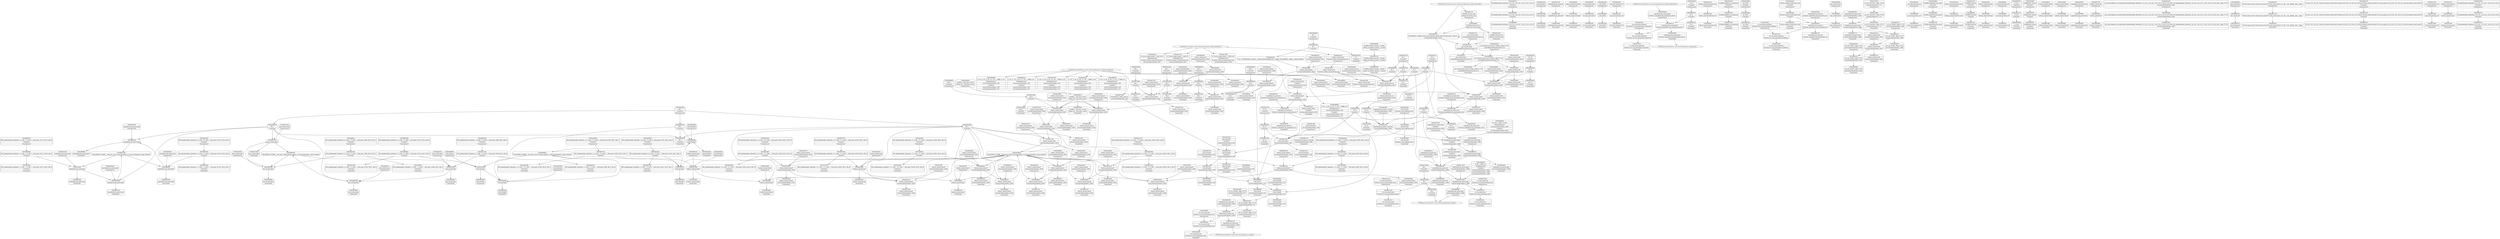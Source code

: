 digraph {
	CE0x4b27d20 [shape=record,shape=Mrecord,label="{CE0x4b27d20|selinux_umount:tmp6|security/selinux/hooks.c,2650|*SummSource*}"]
	CE0x4b16db0 [shape=record,shape=Mrecord,label="{CE0x4b16db0|selinux_umount:tmp3|*SummSource*}"]
	CE0x4b05820 [shape=record,shape=Mrecord,label="{CE0x4b05820|GLOBAL:selinux_umount.__warned|Global_var:selinux_umount.__warned|*SummSink*}"]
	CE0x4afb800 [shape=record,shape=Mrecord,label="{CE0x4afb800|i8*_getelementptr_inbounds_(_45_x_i8_,_45_x_i8_*_.str12,_i32_0,_i32_0)|*Constant*|*SummSink*}"]
	CE0x4b29c80 [shape=record,shape=Mrecord,label="{CE0x4b29c80|cred_sid:entry|*SummSink*}"]
	CE0x4b14720 [shape=record,shape=Mrecord,label="{CE0x4b14720|superblock_has_perm:bb|*SummSource*}"]
	CE0x4b8d730 [shape=record,shape=Mrecord,label="{CE0x4b8d730|superblock_has_perm:sid1|security/selinux/hooks.c,1866}"]
	CE0x4b67c00 [shape=record,shape=Mrecord,label="{CE0x4b67c00|cred_sid:tmp5|security/selinux/hooks.c,196}"]
	CE0x4b16760 [shape=record,shape=Mrecord,label="{CE0x4b16760|selinux_umount:tmp5|security/selinux/hooks.c,2650}"]
	CE0x4b636f0 [shape=record,shape=Mrecord,label="{CE0x4b636f0|superblock_has_perm:s_security|security/selinux/hooks.c,1865|*SummSource*}"]
	CE0x4b00560 [shape=record,shape=Mrecord,label="{CE0x4b00560|selinux_umount:call|security/selinux/hooks.c,2650|*SummSink*}"]
	CE0x4b08410 [shape=record,shape=Mrecord,label="{CE0x4b08410|selinux_umount:do.body|*SummSink*}"]
	CE0x4b2e1d0 [shape=record,shape=Mrecord,label="{CE0x4b2e1d0|superblock_has_perm:tmp|*SummSource*}"]
	CE0x4b0d9d0 [shape=record,shape=Mrecord,label="{CE0x4b0d9d0|i64*_getelementptr_inbounds_(_11_x_i64_,_11_x_i64_*___llvm_gcov_ctr205,_i64_0,_i64_8)|*Constant*|*SummSink*}"]
	CE0x4b82580 [shape=record,shape=Mrecord,label="{CE0x4b82580|avc_has_perm:entry}"]
	CE0x4b80ed0 [shape=record,shape=Mrecord,label="{CE0x4b80ed0|cred_sid:bb}"]
	CE0x4b40690 [shape=record,shape=Mrecord,label="{CE0x4b40690|selinux_umount:cred4|security/selinux/hooks.c,2650}"]
	CE0x4b24ff0 [shape=record,shape=Mrecord,label="{CE0x4b24ff0|selinux_umount:tmp20|security/selinux/hooks.c,2650|*SummSource*}"]
	CE0x4b03ea0 [shape=record,shape=Mrecord,label="{CE0x4b03ea0|_call_void_mcount()_#3|*SummSink*}"]
	CE0x4b63330 [shape=record,shape=Mrecord,label="{CE0x4b63330|i32_16|*Constant*}"]
	CE0x4b217e0 [shape=record,shape=Mrecord,label="{CE0x4b217e0|i64*_getelementptr_inbounds_(_2_x_i64_,_2_x_i64_*___llvm_gcov_ctr98,_i64_0,_i64_0)|*Constant*}"]
	CE0x4b21e20 [shape=record,shape=Mrecord,label="{CE0x4b21e20|get_current:tmp4|./arch/x86/include/asm/current.h,14}"]
	"CONST[source:0(mediator),value:0(static)][purpose:{operation}]"
	CE0x4b66da0 [shape=record,shape=Mrecord,label="{CE0x4b66da0|i64*_getelementptr_inbounds_(_2_x_i64_,_2_x_i64_*___llvm_gcov_ctr151,_i64_0,_i64_0)|*Constant*}"]
	CE0x4b843b0 [shape=record,shape=Mrecord,label="{CE0x4b843b0|i32_22|*Constant*}"]
	CE0x4b229b0 [shape=record,shape=Mrecord,label="{CE0x4b229b0|i64_3|*Constant*|*SummSink*}"]
	CE0x5fbfe50 [shape=record,shape=Mrecord,label="{CE0x5fbfe50|selinux_umount:land.lhs.true|*SummSink*}"]
	CE0x4b83130 [shape=record,shape=Mrecord,label="{CE0x4b83130|i64*_getelementptr_inbounds_(_2_x_i64_,_2_x_i64_*___llvm_gcov_ctr131,_i64_0,_i64_1)|*Constant*|*SummSink*}"]
	CE0x4b7a470 [shape=record,shape=Mrecord,label="{CE0x4b7a470|superblock_has_perm:tmp6|security/selinux/hooks.c,1866|*SummSource*}"]
	CE0x4b235c0 [shape=record,shape=Mrecord,label="{CE0x4b235c0|GLOBAL:lockdep_rcu_suspicious|*Constant*|*SummSink*}"]
	CE0x4b307f0 [shape=record,shape=Mrecord,label="{CE0x4b307f0|i32_2650|*Constant*|*SummSink*}"]
	CE0x4b07c10 [shape=record,shape=Mrecord,label="{CE0x4b07c10|selinux_umount:land.lhs.true|*SummSource*}"]
	CE0x4b8dd10 [shape=record,shape=Mrecord,label="{CE0x4b8dd10|8:_i32,_:_CRE_8,12_|*MultipleSource*|*LoadInst*|security/selinux/hooks.c,1865|security/selinux/hooks.c,1865|security/selinux/hooks.c,1866}"]
	CE0x4b25da0 [shape=record,shape=Mrecord,label="{CE0x4b25da0|selinux_umount:tmp16|security/selinux/hooks.c,2650}"]
	CE0x4b2ed00 [shape=record,shape=Mrecord,label="{CE0x4b2ed00|i64*_getelementptr_inbounds_(_11_x_i64_,_11_x_i64_*___llvm_gcov_ctr205,_i64_0,_i64_10)|*Constant*}"]
	CE0x4b7f4e0 [shape=record,shape=Mrecord,label="{CE0x4b7f4e0|avc_has_perm:auditdata|Function::avc_has_perm&Arg::auditdata::|*SummSource*}"]
	CE0x4b0afd0 [shape=record,shape=Mrecord,label="{CE0x4b0afd0|selinux_umount:tmp11|security/selinux/hooks.c,2650}"]
	CE0x4b44d40 [shape=record,shape=Mrecord,label="{CE0x4b44d40|superblock_has_perm:perms|Function::superblock_has_perm&Arg::perms::|*SummSource*}"]
	CE0x4b7f0c0 [shape=record,shape=Mrecord,label="{CE0x4b7f0c0|avc_has_perm:requested|Function::avc_has_perm&Arg::requested::|*SummSource*}"]
	CE0x4b810d0 [shape=record,shape=Mrecord,label="{CE0x4b810d0|cred_sid:bb|*SummSource*}"]
	CE0x4b41400 [shape=record,shape=Mrecord,label="{CE0x4b41400|i32_1|*Constant*}"]
	CE0x4b0dd10 [shape=record,shape=Mrecord,label="{CE0x4b0dd10|i64*_getelementptr_inbounds_(_11_x_i64_,_11_x_i64_*___llvm_gcov_ctr205,_i64_0,_i64_8)|*Constant*|*SummSource*}"]
	CE0x4b2ff90 [shape=record,shape=Mrecord,label="{CE0x4b2ff90|get_current:entry}"]
	CE0x4b42e10 [shape=record,shape=Mrecord,label="{CE0x4b42e10|selinux_umount:tmp22|*LoadInst*|security/selinux/hooks.c,2652|*SummSink*}"]
	CE0x4b14300 [shape=record,shape=Mrecord,label="{CE0x4b14300|i64*_getelementptr_inbounds_(_11_x_i64_,_11_x_i64_*___llvm_gcov_ctr205,_i64_0,_i64_9)|*Constant*|*SummSink*}"]
	CE0x4b426c0 [shape=record,shape=Mrecord,label="{CE0x4b426c0|selinux_umount:call5|security/selinux/hooks.c,2652}"]
	CE0x4b2b5e0 [shape=record,shape=Mrecord,label="{CE0x4b2b5e0|cred_sid:entry|*SummSource*}"]
	CE0x4b83ea0 [shape=record,shape=Mrecord,label="{CE0x4b83ea0|_call_void_mcount()_#3|*SummSink*}"]
	CE0x4afc8c0 [shape=record,shape=Mrecord,label="{CE0x4afc8c0|i64*_getelementptr_inbounds_(_11_x_i64_,_11_x_i64_*___llvm_gcov_ctr205,_i64_0,_i64_6)|*Constant*}"]
	CE0x4b43460 [shape=record,shape=Mrecord,label="{CE0x4b43460|GLOBAL:superblock_has_perm|*Constant*}"]
	CE0x4b43310 [shape=record,shape=Mrecord,label="{CE0x4b43310|selinux_umount:call5|security/selinux/hooks.c,2652|*SummSink*}"]
	CE0x4b0a6d0 [shape=record,shape=Mrecord,label="{CE0x4b0a6d0|GLOBAL:__llvm_gcov_ctr205|Global_var:__llvm_gcov_ctr205|*SummSource*}"]
	CE0x4b68630 [shape=record,shape=Mrecord,label="{CE0x4b68630|cred_sid:sid|security/selinux/hooks.c,197}"]
	CE0x4b16c20 [shape=record,shape=Mrecord,label="{CE0x4b16c20|selinux_umount:tmp|*SummSource*}"]
	CE0x4b40530 [shape=record,shape=Mrecord,label="{CE0x4b40530|i32_78|*Constant*|*SummSource*}"]
	CE0x4b06ef0 [shape=record,shape=Mrecord,label="{CE0x4b06ef0|selinux_umount:do.body|*SummSource*}"]
	CE0x4b6f800 [shape=record,shape=Mrecord,label="{CE0x4b6f800|superblock_has_perm:tmp3|*SummSink*}"]
	CE0x4b07cb0 [shape=record,shape=Mrecord,label="{CE0x4b07cb0|i64*_getelementptr_inbounds_(_2_x_i64_,_2_x_i64_*___llvm_gcov_ctr98,_i64_0,_i64_1)|*Constant*}"]
	CE0x4b162b0 [shape=record,shape=Mrecord,label="{CE0x4b162b0|selinux_umount:land.lhs.true2|*SummSource*}"]
	CE0x4b2ef90 [shape=record,shape=Mrecord,label="{CE0x4b2ef90|selinux_umount:call3|security/selinux/hooks.c,2650|*SummSink*}"]
	CE0x4b8d620 [shape=record,shape=Mrecord,label="{CE0x4b8d620|i32_1|*Constant*}"]
	CE0x4b300d0 [shape=record,shape=Mrecord,label="{CE0x4b300d0|get_current:entry|*SummSource*}"]
	CE0x4b26ef0 [shape=record,shape=Mrecord,label="{CE0x4b26ef0|selinux_umount:mnt_sb|security/selinux/hooks.c,2652|*SummSink*}"]
	CE0x4b24d90 [shape=record,shape=Mrecord,label="{CE0x4b24d90|i64*_getelementptr_inbounds_(_11_x_i64_,_11_x_i64_*___llvm_gcov_ctr205,_i64_0,_i64_10)|*Constant*|*SummSink*}"]
	CE0x4b0e190 [shape=record,shape=Mrecord,label="{CE0x4b0e190|selinux_umount:tmp15|security/selinux/hooks.c,2650|*SummSource*}"]
	CE0x4b0be70 [shape=record,shape=Mrecord,label="{CE0x4b0be70|selinux_umount:tmp14|security/selinux/hooks.c,2650|*SummSource*}"]
	CE0x4b2fd10 [shape=record,shape=Mrecord,label="{CE0x4b2fd10|avc_has_perm:tsid|Function::avc_has_perm&Arg::tsid::|*SummSink*}"]
	CE0x4b2fa50 [shape=record,shape=Mrecord,label="{CE0x4b2fa50|avc_has_perm:ssid|Function::avc_has_perm&Arg::ssid::|*SummSink*}"]
	"CONST[source:0(mediator),value:2(dynamic)][purpose:{subject}][SrcIdx:3]"
	CE0x4b400a0 [shape=record,shape=Mrecord,label="{CE0x4b400a0|_ret_%struct.task_struct*_%tmp4,_!dbg_!27714|./arch/x86/include/asm/current.h,14|*SummSink*}"]
	CE0x4b25b30 [shape=record,shape=Mrecord,label="{CE0x4b25b30|selinux_umount:tmp15|security/selinux/hooks.c,2650|*SummSink*}"]
	CE0x4b686c0 [shape=record,shape=Mrecord,label="{CE0x4b686c0|cred_sid:sid|security/selinux/hooks.c,197|*SummSource*}"]
	CE0x4b2c3c0 [shape=record,shape=Mrecord,label="{CE0x4b2c3c0|GLOBAL:cred_sid|*Constant*|*SummSink*}"]
	CE0x4b24000 [shape=record,shape=Mrecord,label="{CE0x4b24000|_ret_i32_%tmp6,_!dbg_!27716|security/selinux/hooks.c,197|*SummSource*}"]
	CE0x4b00be0 [shape=record,shape=Mrecord,label="{CE0x4b00be0|selinux_umount:tmp10|security/selinux/hooks.c,2650}"]
	CE0x4b22520 [shape=record,shape=Mrecord,label="{CE0x4b22520|selinux_umount:tmp7|security/selinux/hooks.c,2650|*SummSource*}"]
	CE0x4af54f0 [shape=record,shape=Mrecord,label="{CE0x4af54f0|selinux_umount:do.end}"]
	CE0x4b0ba10 [shape=record,shape=Mrecord,label="{CE0x4b0ba10|selinux_umount:tmp13|security/selinux/hooks.c,2650|*SummSink*}"]
	CE0x4af6ba0 [shape=record,shape=Mrecord,label="{CE0x4af6ba0|selinux_umount:tobool1|security/selinux/hooks.c,2650}"]
	CE0x4b6f8f0 [shape=record,shape=Mrecord,label="{CE0x4b6f8f0|_call_void_mcount()_#3}"]
	CE0x4b2e0f0 [shape=record,shape=Mrecord,label="{CE0x4b2e0f0|superblock_has_perm:tmp}"]
	CE0x4b0d860 [shape=record,shape=Mrecord,label="{CE0x4b0d860|i1_true|*Constant*|*SummSink*}"]
	CE0x4afe770 [shape=record,shape=Mrecord,label="{CE0x4afe770|GLOBAL:current_task|Global_var:current_task|*SummSource*}"]
	CE0x4b82a80 [shape=record,shape=Mrecord,label="{CE0x4b82a80|avc_has_perm:entry|*SummSink*}"]
	CE0x4b66550 [shape=record,shape=Mrecord,label="{CE0x4b66550|superblock_has_perm:tmp2|*SummSource*}"]
	CE0x4b44ae0 [shape=record,shape=Mrecord,label="{CE0x4b44ae0|%struct.common_audit_data*_null|*Constant*}"]
	CE0x4b4c550 [shape=record,shape=Mrecord,label="{CE0x4b4c550|i64*_getelementptr_inbounds_(_2_x_i64_,_2_x_i64_*___llvm_gcov_ctr98,_i64_0,_i64_0)|*Constant*|*SummSink*}"]
	CE0x4b82170 [shape=record,shape=Mrecord,label="{CE0x4b82170|superblock_has_perm:call2|security/selinux/hooks.c,1866|*SummSink*}"]
	CE0x4b83560 [shape=record,shape=Mrecord,label="{CE0x4b83560|cred_sid:tmp2|*SummSource*}"]
	CE0x4afc750 [shape=record,shape=Mrecord,label="{CE0x4afc750|selinux_umount:tmp12|security/selinux/hooks.c,2650|*SummSink*}"]
	CE0x4b2e890 [shape=record,shape=Mrecord,label="{CE0x4b2e890|selinux_umount:tmp19|security/selinux/hooks.c,2650}"]
	CE0x4b425e0 [shape=record,shape=Mrecord,label="{CE0x4b425e0|8:_%struct.super_block*,_:_CRE_16,20_|*MultipleSource*|Function::selinux_umount&Arg::mnt::|security/selinux/hooks.c,2652}"]
	CE0x4b2f5b0 [shape=record,shape=Mrecord,label="{CE0x4b2f5b0|GLOBAL:get_current|*Constant*|*SummSink*}"]
	CE0x4b164e0 [shape=record,shape=Mrecord,label="{CE0x4b164e0|i64_0|*Constant*|*SummSink*}"]
	CE0x4b0a990 [shape=record,shape=Mrecord,label="{CE0x4b0a990|selinux_umount:tmp9|security/selinux/hooks.c,2650|*SummSink*}"]
	CE0x4b26750 [shape=record,shape=Mrecord,label="{CE0x4b26750|i8_1|*Constant*|*SummSink*}"]
	CE0x4b301a0 [shape=record,shape=Mrecord,label="{CE0x4b301a0|get_current:entry|*SummSink*}"]
	CE0x4b25190 [shape=record,shape=Mrecord,label="{CE0x4b25190|selinux_umount:tmp20|security/selinux/hooks.c,2650|*SummSink*}"]
	CE0x4b24290 [shape=record,shape=Mrecord,label="{CE0x4b24290|i32_16|*Constant*|*SummSink*}"]
	CE0x4b070d0 [shape=record,shape=Mrecord,label="{CE0x4b070d0|i64_2|*Constant*|*SummSource*}"]
	CE0x4b00d50 [shape=record,shape=Mrecord,label="{CE0x4b00d50|i64_5|*Constant*}"]
	CE0x4b85120 [shape=record,shape=Mrecord,label="{CE0x4b85120|i64_1|*Constant*}"]
	CE0x4b62f20 [shape=record,shape=Mrecord,label="{CE0x4b62f20|get_current:tmp|*SummSource*}"]
	CE0x4b68820 [shape=record,shape=Mrecord,label="{CE0x4b68820|0:_i32,_4:_i32,_8:_i32,_12:_i32,_:_CMRE_0,4_|*MultipleSource*|security/selinux/hooks.c,196|*LoadInst*|security/selinux/hooks.c,196|security/selinux/hooks.c,197}"]
	CE0x4b67360 [shape=record,shape=Mrecord,label="{CE0x4b67360|COLLAPSED:_CMRE:_elem_0::|security/selinux/hooks.c,196}"]
	CE0x4b63510 [shape=record,shape=Mrecord,label="{CE0x4b63510|i32_16|*Constant*|*SummSource*}"]
	CE0x4b156d0 [shape=record,shape=Mrecord,label="{CE0x4b156d0|selinux_umount:if.then}"]
	CE0x43ab0b0 [shape=record,shape=Mrecord,label="{CE0x43ab0b0|selinux_umount:tmp3}"]
	"CONST[source:2(external),value:2(dynamic)][purpose:{subject}][SrcIdx:2]"
	CE0x4b24ce0 [shape=record,shape=Mrecord,label="{CE0x4b24ce0|i64*_getelementptr_inbounds_(_11_x_i64_,_11_x_i64_*___llvm_gcov_ctr205,_i64_0,_i64_10)|*Constant*|*SummSource*}"]
	CE0x4b6f190 [shape=record,shape=Mrecord,label="{CE0x4b6f190|superblock_has_perm:tmp3}"]
	CE0x4b23dd0 [shape=record,shape=Mrecord,label="{CE0x4b23dd0|cred_sid:cred|Function::cred_sid&Arg::cred::|*SummSink*}"]
	CE0x4b165f0 [shape=record,shape=Mrecord,label="{CE0x4b165f0|selinux_umount:tmp6|security/selinux/hooks.c,2650}"]
	CE0x4b09b70 [shape=record,shape=Mrecord,label="{CE0x4b09b70|GLOBAL:__llvm_gcov_ctr205|Global_var:__llvm_gcov_ctr205}"]
	CE0x4b452c0 [shape=record,shape=Mrecord,label="{CE0x4b452c0|_ret_i32_%call2,_!dbg_!27722|security/selinux/hooks.c,1866}"]
	CE0x61694f0 [shape=record,shape=Mrecord,label="{CE0x61694f0|selinux_umount:if.end|*SummSource*}"]
	CE0x4b43900 [shape=record,shape=Mrecord,label="{CE0x4b43900|superblock_has_perm:entry}"]
	CE0x4b24830 [shape=record,shape=Mrecord,label="{CE0x4b24830|selinux_umount:tmp17|security/selinux/hooks.c,2650|*SummSource*}"]
	"CONST[source:0(mediator),value:2(dynamic)][purpose:{subject}]"
	CE0x4b25630 [shape=record,shape=Mrecord,label="{CE0x4b25630|selinux_umount:call3|security/selinux/hooks.c,2650}"]
	CE0x4b81fc0 [shape=record,shape=Mrecord,label="{CE0x4b81fc0|superblock_has_perm:call2|security/selinux/hooks.c,1866}"]
	CE0x4b7efe0 [shape=record,shape=Mrecord,label="{CE0x4b7efe0|avc_has_perm:requested|Function::avc_has_perm&Arg::requested::}"]
	CE0x4b15cd0 [shape=record,shape=Mrecord,label="{CE0x4b15cd0|i64_3|*Constant*|*SummSource*}"]
	CE0x4b03650 [shape=record,shape=Mrecord,label="{CE0x4b03650|i64_1|*Constant*|*SummSink*}"]
	CE0x4b2e720 [shape=record,shape=Mrecord,label="{CE0x4b2e720|selinux_umount:tmp18|security/selinux/hooks.c,2650|*SummSink*}"]
	CE0x4b14c00 [shape=record,shape=Mrecord,label="{CE0x4b14c00|i64*_getelementptr_inbounds_(_2_x_i64_,_2_x_i64_*___llvm_gcov_ctr131,_i64_0,_i64_0)|*Constant*|*SummSink*}"]
	"CONST[source:1(input),value:2(dynamic)][purpose:{object}][SrcIdx:0]"
	CE0x4af8010 [shape=record,shape=Mrecord,label="{CE0x4af8010|selinux_umount:if.then|*SummSource*}"]
	CE0x4b674f0 [shape=record,shape=Mrecord,label="{CE0x4b674f0|cred_sid:security|security/selinux/hooks.c,196|*SummSource*}"]
	CE0x4b00ab0 [shape=record,shape=Mrecord,label="{CE0x4b00ab0|i64_4|*Constant*|*SummSink*}"]
	CE0x4b8d4b0 [shape=record,shape=Mrecord,label="{CE0x4b8d4b0|superblock_has_perm:tmp5|security/selinux/hooks.c,1865|*SummSink*}"]
	CE0x4b41950 [shape=record,shape=Mrecord,label="{CE0x4b41950|selinux_umount:mnt_sb|security/selinux/hooks.c,2652}"]
	CE0x4b83fa0 [shape=record,shape=Mrecord,label="{CE0x4b83fa0|i32_0|*Constant*}"]
	CE0x43aafe0 [shape=record,shape=Mrecord,label="{CE0x43aafe0|selinux_umount:tmp2|*SummSink*}"]
	CE0x4b7e5b0 [shape=record,shape=Mrecord,label="{CE0x4b7e5b0|avc_has_perm:tsid|Function::avc_has_perm&Arg::tsid::|*SummSource*}"]
	CE0x4b2ee70 [shape=record,shape=Mrecord,label="{CE0x4b2ee70|selinux_umount:tmp19|security/selinux/hooks.c,2650|*SummSource*}"]
	CE0x4b41ee0 [shape=record,shape=Mrecord,label="{CE0x4b41ee0|i64*_getelementptr_inbounds_(_2_x_i64_,_2_x_i64_*___llvm_gcov_ctr151,_i64_0,_i64_1)|*Constant*|*SummSource*}"]
	CE0x4af9f90 [shape=record,shape=Mrecord,label="{CE0x4af9f90|i32_0|*Constant*}"]
	CE0x4b076f0 [shape=record,shape=Mrecord,label="{CE0x4b076f0|selinux_umount:bb}"]
	CE0x4b82ee0 [shape=record,shape=Mrecord,label="{CE0x4b82ee0|cred_sid:tmp1|*SummSink*}"]
	CE0x4b03c30 [shape=record,shape=Mrecord,label="{CE0x4b03c30|_call_void_mcount()_#3}"]
	CE0x4b8d210 [shape=record,shape=Mrecord,label="{CE0x4b8d210|superblock_has_perm:tmp5|security/selinux/hooks.c,1865}"]
	CE0x4b68ca0 [shape=record,shape=Mrecord,label="{CE0x4b68ca0|0:_i32,_4:_i32,_8:_i32,_12:_i32,_:_CMRE_8,12_|*MultipleSource*|security/selinux/hooks.c,196|*LoadInst*|security/selinux/hooks.c,196|security/selinux/hooks.c,197}"]
	CE0x4b838e0 [shape=record,shape=Mrecord,label="{CE0x4b838e0|cred_sid:tmp3}"]
	CE0x4b67950 [shape=record,shape=Mrecord,label="{CE0x4b67950|cred_sid:tmp4|*LoadInst*|security/selinux/hooks.c,196}"]
	CE0x4b45e30 [shape=record,shape=Mrecord,label="{CE0x4b45e30|_ret_i32_%call5,_!dbg_!27742|security/selinux/hooks.c,2652|*SummSource*}"]
	CE0x4b03480 [shape=record,shape=Mrecord,label="{CE0x4b03480|i64_1|*Constant*}"]
	CE0x4b06fc0 [shape=record,shape=Mrecord,label="{CE0x4b06fc0|get_current:tmp1|*SummSource*}"]
	CE0x4b044a0 [shape=record,shape=Mrecord,label="{CE0x4b044a0|superblock_has_perm:tmp1|*SummSource*}"]
	CE0x5e8e640 [shape=record,shape=Mrecord,label="{CE0x5e8e640|i64*_getelementptr_inbounds_(_11_x_i64_,_11_x_i64_*___llvm_gcov_ctr205,_i64_0,_i64_1)|*Constant*|*SummSource*}"]
	CE0x4b43f20 [shape=record,shape=Mrecord,label="{CE0x4b43f20|superblock_has_perm:cred|Function::superblock_has_perm&Arg::cred::|*SummSink*}"]
	CE0x4b43b70 [shape=record,shape=Mrecord,label="{CE0x4b43b70|i32_4|*Constant*}"]
	CE0x4b826f0 [shape=record,shape=Mrecord,label="{CE0x4b826f0|avc_has_perm:entry|*SummSource*}"]
	CE0x4b67cb0 [shape=record,shape=Mrecord,label="{CE0x4b67cb0|cred_sid:tmp4|*LoadInst*|security/selinux/hooks.c,196|*SummSink*}"]
	CE0x4b3e640 [shape=record,shape=Mrecord,label="{CE0x4b3e640|cred_sid:tmp6|security/selinux/hooks.c,197}"]
	CE0x4b668c0 [shape=record,shape=Mrecord,label="{CE0x4b668c0|COLLAPSED:_GCMRE___llvm_gcov_ctr131_internal_global_2_x_i64_zeroinitializer:_elem_0:default:}"]
	CE0x4b23550 [shape=record,shape=Mrecord,label="{CE0x4b23550|GLOBAL:lockdep_rcu_suspicious|*Constant*|*SummSource*}"]
	CE0x4b835d0 [shape=record,shape=Mrecord,label="{CE0x4b835d0|cred_sid:tmp2|*SummSink*}"]
	CE0x4b08120 [shape=record,shape=Mrecord,label="{CE0x4b08120|i64_1|*Constant*}"]
	CE0x4b0d410 [shape=record,shape=Mrecord,label="{CE0x4b0d410|selinux_umount:tmp8|security/selinux/hooks.c,2650|*SummSource*}"]
	CE0x4b44230 [shape=record,shape=Mrecord,label="{CE0x4b44230|superblock_has_perm:sb|Function::superblock_has_perm&Arg::sb::|*SummSource*}"]
	CE0x4b2e160 [shape=record,shape=Mrecord,label="{CE0x4b2e160|COLLAPSED:_GCMRE___llvm_gcov_ctr151_internal_global_2_x_i64_zeroinitializer:_elem_0:default:}"]
	CE0x4b28660 [shape=record,shape=Mrecord,label="{CE0x4b28660|get_current:tmp2|*SummSink*}"]
	CE0x4b2b4d0 [shape=record,shape=Mrecord,label="{CE0x4b2b4d0|cred_sid:entry}"]
	CE0x4af7b50 [shape=record,shape=Mrecord,label="{CE0x4af7b50|i64*_getelementptr_inbounds_(_11_x_i64_,_11_x_i64_*___llvm_gcov_ctr205,_i64_0,_i64_0)|*Constant*|*SummSink*}"]
	CE0x4b420d0 [shape=record,shape=Mrecord,label="{CE0x4b420d0|i64*_getelementptr_inbounds_(_2_x_i64_,_2_x_i64_*___llvm_gcov_ctr151,_i64_0,_i64_1)|*Constant*|*SummSink*}"]
	CE0x4b43a20 [shape=record,shape=Mrecord,label="{CE0x4b43a20|superblock_has_perm:entry|*SummSource*}"]
	CE0x4b3ea80 [shape=record,shape=Mrecord,label="{CE0x4b3ea80|cred_sid:tmp6|security/selinux/hooks.c,197|*SummSink*}"]
	CE0x4b834f0 [shape=record,shape=Mrecord,label="{CE0x4b834f0|cred_sid:tmp2}"]
	CE0x4b262e0 [shape=record,shape=Mrecord,label="{CE0x4b262e0|i8_1|*Constant*}"]
	CE0x4b03730 [shape=record,shape=Mrecord,label="{CE0x4b03730|i64*_getelementptr_inbounds_(_11_x_i64_,_11_x_i64_*___llvm_gcov_ctr205,_i64_0,_i64_1)|*Constant*}"]
	CE0x4b07450 [shape=record,shape=Mrecord,label="{CE0x4b07450|selinux_umount:tmp4|security/selinux/hooks.c,2650|*SummSink*}"]
	CE0x4b30aa0 [shape=record,shape=Mrecord,label="{CE0x4b30aa0|selinux_umount:tobool|security/selinux/hooks.c,2650|*SummSource*}"]
	CE0x4b8d380 [shape=record,shape=Mrecord,label="{CE0x4b8d380|superblock_has_perm:tmp5|security/selinux/hooks.c,1865|*SummSource*}"]
	CE0x4b22b10 [shape=record,shape=Mrecord,label="{CE0x4b22b10|_call_void_lockdep_rcu_suspicious(i8*_getelementptr_inbounds_(_25_x_i8_,_25_x_i8_*_.str3,_i32_0,_i32_0),_i32_2650,_i8*_getelementptr_inbounds_(_45_x_i8_,_45_x_i8_*_.str12,_i32_0,_i32_0))_#10,_!dbg_!27729|security/selinux/hooks.c,2650|*SummSource*}"]
	CE0x4b16b40 [shape=record,shape=Mrecord,label="{CE0x4b16b40|selinux_umount:tmp}"]
	CE0x4b642e0 [shape=record,shape=Mrecord,label="{CE0x4b642e0|i64*_getelementptr_inbounds_(_2_x_i64_,_2_x_i64_*___llvm_gcov_ctr98,_i64_0,_i64_0)|*Constant*|*SummSource*}"]
	CE0x4b441c0 [shape=record,shape=Mrecord,label="{CE0x4b441c0|superblock_has_perm:sb|Function::superblock_has_perm&Arg::sb::}"]
	CE0x4b285f0 [shape=record,shape=Mrecord,label="{CE0x4b285f0|get_current:tmp2|*SummSource*}"]
	CE0x4b43660 [shape=record,shape=Mrecord,label="{CE0x4b43660|GLOBAL:superblock_has_perm|*Constant*|*SummSource*}"]
	CE0x4b2f100 [shape=record,shape=Mrecord,label="{CE0x4b2f100|GLOBAL:get_current|*Constant*}"]
	CE0x4b42c40 [shape=record,shape=Mrecord,label="{CE0x4b42c40|selinux_umount:tmp22|*LoadInst*|security/selinux/hooks.c,2652|*SummSource*}"]
	CE0x4b637c0 [shape=record,shape=Mrecord,label="{CE0x4b637c0|superblock_has_perm:s_security|security/selinux/hooks.c,1865|*SummSink*}"]
	CE0x4b51630 [shape=record,shape=Mrecord,label="{CE0x4b51630|GLOBAL:current_task|Global_var:current_task|*SummSink*}"]
	CE0x4b83bd0 [shape=record,shape=Mrecord,label="{CE0x4b83bd0|_call_void_mcount()_#3}"]
	CE0x4af6c30 [shape=record,shape=Mrecord,label="{CE0x4af6c30|selinux_umount:tobool1|security/selinux/hooks.c,2650|*SummSource*}"]
	CE0x4b04d30 [shape=record,shape=Mrecord,label="{CE0x4b04d30|i32_0|*Constant*|*SummSink*}"]
	CE0x4b40ce0 [shape=record,shape=Mrecord,label="{CE0x4b40ce0|selinux_umount:tmp21|security/selinux/hooks.c,2650}"]
	CE0x4b0e220 [shape=record,shape=Mrecord,label="{CE0x4b0e220|selinux_umount:tmp1|*SummSink*}"]
	CE0x4b457c0 [shape=record,shape=Mrecord,label="{CE0x4b457c0|_ret_i32_%call2,_!dbg_!27722|security/selinux/hooks.c,1866|*SummSource*}"]
	CE0x4b43a90 [shape=record,shape=Mrecord,label="{CE0x4b43a90|superblock_has_perm:entry|*SummSink*}"]
	CE0x4b222f0 [shape=record,shape=Mrecord,label="{CE0x4b222f0|selinux_umount:tmp7|security/selinux/hooks.c,2650}"]
	CE0x4b259d0 [shape=record,shape=Mrecord,label="{CE0x4b259d0|selinux_umount:call3|security/selinux/hooks.c,2650|*SummSource*}"]
	CE0x4b26d30 [shape=record,shape=Mrecord,label="{CE0x4b26d30|selinux_umount:mnt_sb|security/selinux/hooks.c,2652|*SummSource*}"]
	CE0x4b672f0 [shape=record,shape=Mrecord,label="{CE0x4b672f0|i32_22|*Constant*|*SummSource*}"]
	CE0x4b16860 [shape=record,shape=Mrecord,label="{CE0x4b16860|selinux_umount:tmp5|security/selinux/hooks.c,2650|*SummSource*}"]
	CE0x4b04e10 [shape=record,shape=Mrecord,label="{CE0x4b04e10|selinux_umount:tobool|security/selinux/hooks.c,2650|*SummSink*}"]
	CE0x4b0dca0 [shape=record,shape=Mrecord,label="{CE0x4b0dca0|i64*_getelementptr_inbounds_(_11_x_i64_,_11_x_i64_*___llvm_gcov_ctr205,_i64_0,_i64_8)|*Constant*}"]
	CE0x4afcf00 [shape=record,shape=Mrecord,label="{CE0x4afcf00|i64*_getelementptr_inbounds_(_11_x_i64_,_11_x_i64_*___llvm_gcov_ctr205,_i64_0,_i64_6)|*Constant*|*SummSink*}"]
	CE0x4b302b0 [shape=record,shape=Mrecord,label="{CE0x4b302b0|_ret_%struct.task_struct*_%tmp4,_!dbg_!27714|./arch/x86/include/asm/current.h,14|*SummSource*}"]
	CE0x4b7eca0 [shape=record,shape=Mrecord,label="{CE0x4b7eca0|avc_has_perm:tclass|Function::avc_has_perm&Arg::tclass::|*SummSource*}"]
	CE0x4b14e00 [shape=record,shape=Mrecord,label="{CE0x4b14e00|cred_sid:tmp}"]
	CE0x4b82b60 [shape=record,shape=Mrecord,label="{CE0x4b82b60|cred_sid:tmp1|*SummSource*}"]
	CE0x4b07340 [shape=record,shape=Mrecord,label="{CE0x4b07340|selinux_umount:tmp4|security/selinux/hooks.c,2650|*SummSource*}"]
	CE0x4b75b50 [shape=record,shape=Mrecord,label="{CE0x4b75b50|superblock_has_perm:tmp4|*LoadInst*|security/selinux/hooks.c,1865}"]
	CE0x4affd60 [shape=record,shape=Mrecord,label="{CE0x4affd60|i64*_getelementptr_inbounds_(_2_x_i64_,_2_x_i64_*___llvm_gcov_ctr98,_i64_0,_i64_1)|*Constant*|*SummSink*}"]
	CE0x4b7ed70 [shape=record,shape=Mrecord,label="{CE0x4b7ed70|avc_has_perm:tclass|Function::avc_has_perm&Arg::tclass::|*SummSink*}"]
	CE0x4b461e0 [shape=record,shape=Mrecord,label="{CE0x4b461e0|get_current:bb}"]
	CE0x4b675c0 [shape=record,shape=Mrecord,label="{CE0x4b675c0|cred_sid:security|security/selinux/hooks.c,196|*SummSink*}"]
	CE0x4b0d250 [shape=record,shape=Mrecord,label="{CE0x4b0d250|0:_i8,_:_GCMR_selinux_umount.__warned_internal_global_i8_0,_section_.data.unlikely_,_align_1:_elem_0:default:}"]
	CE0x4b408b0 [shape=record,shape=Mrecord,label="{CE0x4b408b0|selinux_umount:cred4|security/selinux/hooks.c,2650|*SummSource*}"]
	CE0x4b248a0 [shape=record,shape=Mrecord,label="{CE0x4b248a0|selinux_umount:tmp17|security/selinux/hooks.c,2650|*SummSink*}"]
	CE0x4b4f2f0 [shape=record,shape=Mrecord,label="{CE0x4b4f2f0|%struct.task_struct*_(%struct.task_struct**)*_asm_movq_%gs:$_1:P_,$0_,_r,im,_dirflag_,_fpsr_,_flags_|*SummSink*}"]
	CE0x4b07760 [shape=record,shape=Mrecord,label="{CE0x4b07760|selinux_umount:bb|*SummSource*}"]
	CE0x4b26170 [shape=record,shape=Mrecord,label="{CE0x4b26170|selinux_umount:tmp16|security/selinux/hooks.c,2650|*SummSink*}"]
	CE0x4b24160 [shape=record,shape=Mrecord,label="{CE0x4b24160|_ret_i32_%tmp6,_!dbg_!27716|security/selinux/hooks.c,197|*SummSink*}"]
	CE0x4b27970 [shape=record,shape=Mrecord,label="{CE0x4b27970|get_current:tmp3|*SummSource*}"]
	CE0x4afba10 [shape=record,shape=Mrecord,label="{CE0x4afba10|selinux_umount:do.end|*SummSink*}"]
	CE0x4b07ab0 [shape=record,shape=Mrecord,label="{CE0x4b07ab0|selinux_umount:tmp2}"]
	CE0x4b7a250 [shape=record,shape=Mrecord,label="{CE0x4b7a250|i32_(i32,_i32,_i16,_i32,_%struct.common_audit_data*)*_bitcast_(i32_(i32,_i32,_i16,_i32,_%struct.common_audit_data.495*)*_avc_has_perm_to_i32_(i32,_i32,_i16,_i32,_%struct.common_audit_data*)*)|*Constant*}"]
	CE0x4b7e830 [shape=record,shape=Mrecord,label="{CE0x4b7e830|i16_5|*Constant*|*SummSource*}"]
	CE0x4b2e5a0 [shape=record,shape=Mrecord,label="{CE0x4b2e5a0|selinux_umount:tmp18|security/selinux/hooks.c,2650|*SummSource*}"]
	CE0x4b443f0 [shape=record,shape=Mrecord,label="{CE0x4b443f0|superblock_has_perm:sb|Function::superblock_has_perm&Arg::sb::|*SummSink*}"]
	CE0x4b47e10 [shape=record,shape=Mrecord,label="{CE0x4b47e10|get_current:tmp4|./arch/x86/include/asm/current.h,14|*SummSource*}"]
	CE0x4b45830 [shape=record,shape=Mrecord,label="{CE0x4b45830|_ret_i32_%call2,_!dbg_!27722|security/selinux/hooks.c,1866|*SummSink*}"]
	CE0x6169480 [shape=record,shape=Mrecord,label="{CE0x6169480|selinux_umount:if.end}"]
	CE0x4b26620 [shape=record,shape=Mrecord,label="{CE0x4b26620|i8_1|*Constant*|*SummSource*}"]
	CE0x4b2c350 [shape=record,shape=Mrecord,label="{CE0x4b2c350|GLOBAL:cred_sid|*Constant*|*SummSource*}"]
	CE0x4b7e690 [shape=record,shape=Mrecord,label="{CE0x4b7e690|i16_5|*Constant*}"]
	CE0x4b40410 [shape=record,shape=Mrecord,label="{CE0x4b40410|i32_78|*Constant*}"]
	CE0x4b43220 [shape=record,shape=Mrecord,label="{CE0x4b43220|selinux_umount:call5|security/selinux/hooks.c,2652|*SummSource*}"]
	CE0x4b82470 [shape=record,shape=Mrecord,label="{CE0x4b82470|i32_(i32,_i32,_i16,_i32,_%struct.common_audit_data*)*_bitcast_(i32_(i32,_i32,_i16,_i32,_%struct.common_audit_data.495*)*_avc_has_perm_to_i32_(i32,_i32,_i16,_i32,_%struct.common_audit_data*)*)|*Constant*|*SummSink*}"]
	CE0x4b5b8d0 [shape=record,shape=Mrecord,label="{CE0x4b5b8d0|get_current:tmp|*SummSink*}"]
	CE0x4b6f700 [shape=record,shape=Mrecord,label="{CE0x4b6f700|superblock_has_perm:tmp3|*SummSource*}"]
	CE0x4b7f820 [shape=record,shape=Mrecord,label="{CE0x4b7f820|_ret_i32_%retval.0,_!dbg_!27728|security/selinux/avc.c,775|*SummSink*}"]
	CE0x4b8de90 [shape=record,shape=Mrecord,label="{CE0x4b8de90|superblock_has_perm:tmp6|security/selinux/hooks.c,1866|*SummSink*}"]
	CE0x4b3e420 [shape=record,shape=Mrecord,label="{CE0x4b3e420|0:_i32,_4:_i32,_8:_i32,_12:_i32,_:_CMRE_20,24_|*MultipleSource*|security/selinux/hooks.c,196|*LoadInst*|security/selinux/hooks.c,196|security/selinux/hooks.c,197}"]
	CE0x4b28580 [shape=record,shape=Mrecord,label="{CE0x4b28580|get_current:tmp2}"]
	CE0x4b21d60 [shape=record,shape=Mrecord,label="{CE0x4b21d60|_call_void_mcount()_#3|*SummSink*}"]
	CE0x4b08930 [shape=record,shape=Mrecord,label="{CE0x4b08930|selinux_umount:tmp11|security/selinux/hooks.c,2650|*SummSink*}"]
	CE0x4b44f50 [shape=record,shape=Mrecord,label="{CE0x4b44f50|%struct.common_audit_data*_null|*Constant*|*SummSink*}"]
	CE0x4b01010 [shape=record,shape=Mrecord,label="{CE0x4b01010|i64_5|*Constant*|*SummSink*}"]
	CE0x4b04fa0 [shape=record,shape=Mrecord,label="{CE0x4b04fa0|selinux_umount:tobool|security/selinux/hooks.c,2650}"]
	CE0x4b08aa0 [shape=record,shape=Mrecord,label="{CE0x4b08aa0|selinux_umount:tmp12|security/selinux/hooks.c,2650}"]
	CE0x4b419c0 [shape=record,shape=Mrecord,label="{CE0x4b419c0|selinux_umount:mnt|Function::selinux_umount&Arg::mnt::}"]
	CE0x4b2fb10 [shape=record,shape=Mrecord,label="{CE0x4b2fb10|avc_has_perm:tsid|Function::avc_has_perm&Arg::tsid::}"]
	CE0x4b279e0 [shape=record,shape=Mrecord,label="{CE0x4b279e0|get_current:tmp3|*SummSink*}"]
	CE0x4b24e70 [shape=record,shape=Mrecord,label="{CE0x4b24e70|selinux_umount:tmp20|security/selinux/hooks.c,2650}"]
	CE0x4b51740 [shape=record,shape=Mrecord,label="{CE0x4b51740|%struct.task_struct*_(%struct.task_struct**)*_asm_movq_%gs:$_1:P_,$0_,_r,im,_dirflag_,_fpsr_,_flags_}"]
	CE0x4af40d0 [shape=record,shape=Mrecord,label="{CE0x4af40d0|selinux_umount:tmp1}"]
	CE0x4b8da70 [shape=record,shape=Mrecord,label="{CE0x4b8da70|superblock_has_perm:sid1|security/selinux/hooks.c,1866|*SummSource*}"]
	CE0x4b0c110 [shape=record,shape=Mrecord,label="{CE0x4b0c110|i1_true|*Constant*}"]
	CE0x4b27e50 [shape=record,shape=Mrecord,label="{CE0x4b27e50|selinux_umount:tmp6|security/selinux/hooks.c,2650|*SummSink*}"]
	CE0x4b15df0 [shape=record,shape=Mrecord,label="{CE0x4b15df0|i64_0|*Constant*}"]
	CE0x4b8d8d0 [shape=record,shape=Mrecord,label="{CE0x4b8d8d0|superblock_has_perm:sid1|security/selinux/hooks.c,1866|*SummSink*}"]
	CE0x4b673d0 [shape=record,shape=Mrecord,label="{CE0x4b673d0|cred_sid:security|security/selinux/hooks.c,196}"]
	CE0x4b056f0 [shape=record,shape=Mrecord,label="{CE0x4b056f0|GLOBAL:selinux_umount.__warned|Global_var:selinux_umount.__warned|*SummSource*}"]
	CE0x4b630d0 [shape=record,shape=Mrecord,label="{CE0x4b630d0|i32_0|*Constant*}"]
	CE0x4b68b80 [shape=record,shape=Mrecord,label="{CE0x4b68b80|0:_i32,_4:_i32,_8:_i32,_12:_i32,_:_CMRE_4,8_|*MultipleSource*|security/selinux/hooks.c,196|*LoadInst*|security/selinux/hooks.c,196|security/selinux/hooks.c,197}"]
	CE0x4b0b930 [shape=record,shape=Mrecord,label="{CE0x4b0b930|selinux_umount:tmp13|security/selinux/hooks.c,2650}"]
	CE0x4b04740 [shape=record,shape=Mrecord,label="{CE0x4b04740|i64*_getelementptr_inbounds_(_2_x_i64_,_2_x_i64_*___llvm_gcov_ctr151,_i64_0,_i64_1)|*Constant*}"]
	CE0x4b67180 [shape=record,shape=Mrecord,label="{CE0x4b67180|i32_22|*Constant*|*SummSink*}"]
	CE0x4b2e3b0 [shape=record,shape=Mrecord,label="{CE0x4b2e3b0|selinux_umount:tmp18|security/selinux/hooks.c,2650}"]
	CE0x6169590 [shape=record,shape=Mrecord,label="{CE0x6169590|selinux_umount:if.end|*SummSink*}"]
	CE0x4af55e0 [shape=record,shape=Mrecord,label="{CE0x4af55e0|selinux_umount:do.end|*SummSource*}"]
	CE0x4b850b0 [shape=record,shape=Mrecord,label="{CE0x4b850b0|cred_sid:tmp|*SummSink*}"]
	CE0x4b2f9b0 [shape=record,shape=Mrecord,label="{CE0x4b2f9b0|avc_has_perm:ssid|Function::avc_has_perm&Arg::ssid::|*SummSource*}"]
	CE0x4af7940 [shape=record,shape=Mrecord,label="{CE0x4af7940|selinux_umount:entry|*SummSink*}"]
	CE0x4b15f90 [shape=record,shape=Mrecord,label="{CE0x4b15f90|i64_2|*Constant*}"]
	CE0x4b0bfa0 [shape=record,shape=Mrecord,label="{CE0x4b0bfa0|selinux_umount:tmp14|security/selinux/hooks.c,2650|*SummSink*}"]
	CE0x4b0bc20 [shape=record,shape=Mrecord,label="{CE0x4b0bc20|selinux_umount:tmp14|security/selinux/hooks.c,2650}"]
	CE0x4b684c0 [shape=record,shape=Mrecord,label="{CE0x4b684c0|i32_1|*Constant*}"]
	CE0x4b22650 [shape=record,shape=Mrecord,label="{CE0x4b22650|selinux_umount:tmp7|security/selinux/hooks.c,2650|*SummSink*}"]
	CE0x4b26c80 [shape=record,shape=Mrecord,label="{CE0x4b26c80|_call_void_lockdep_rcu_suspicious(i8*_getelementptr_inbounds_(_25_x_i8_,_25_x_i8_*_.str3,_i32_0,_i32_0),_i32_2650,_i8*_getelementptr_inbounds_(_45_x_i8_,_45_x_i8_*_.str12,_i32_0,_i32_0))_#10,_!dbg_!27729|security/selinux/hooks.c,2650}"]
	CE0x4b03fb0 [shape=record,shape=Mrecord,label="{CE0x4b03fb0|selinux_umount:call|security/selinux/hooks.c,2650}"]
	CE0x4b82030 [shape=record,shape=Mrecord,label="{CE0x4b82030|superblock_has_perm:call2|security/selinux/hooks.c,1866|*SummSource*}"]
	CE0x4b81e60 [shape=record,shape=Mrecord,label="{CE0x4b81e60|i64*_getelementptr_inbounds_(_2_x_i64_,_2_x_i64_*___llvm_gcov_ctr131,_i64_0,_i64_0)|*Constant*|*SummSource*}"]
	CE0x4afb750 [shape=record,shape=Mrecord,label="{CE0x4afb750|i8*_getelementptr_inbounds_(_45_x_i8_,_45_x_i8_*_.str12,_i32_0,_i32_0)|*Constant*|*SummSource*}"]
	CE0x4b66930 [shape=record,shape=Mrecord,label="{CE0x4b66930|cred_sid:tmp|*SummSource*}"]
	CE0x4b30990 [shape=record,shape=Mrecord,label="{CE0x4b30990|i8*_getelementptr_inbounds_(_45_x_i8_,_45_x_i8_*_.str12,_i32_0,_i32_0)|*Constant*}"]
	CE0x4af6da0 [shape=record,shape=Mrecord,label="{CE0x4af6da0|selinux_umount:tobool1|security/selinux/hooks.c,2650|*SummSink*}"]
	CE0x4afe6d0 [shape=record,shape=Mrecord,label="{CE0x4afe6d0|GLOBAL:current_task|Global_var:current_task}"]
	CE0x4b67ad0 [shape=record,shape=Mrecord,label="{CE0x4b67ad0|cred_sid:tmp4|*LoadInst*|security/selinux/hooks.c,196|*SummSource*}"]
	CE0x4b42a20 [shape=record,shape=Mrecord,label="{CE0x4b42a20|selinux_umount:tmp22|*LoadInst*|security/selinux/hooks.c,2652}"]
	CE0x4b22e70 [shape=record,shape=Mrecord,label="{CE0x4b22e70|i8*_getelementptr_inbounds_(_25_x_i8_,_25_x_i8_*_.str3,_i32_0,_i32_0)|*Constant*}"]
	CE0x4b80d20 [shape=record,shape=Mrecord,label="{CE0x4b80d20|i64*_getelementptr_inbounds_(_2_x_i64_,_2_x_i64_*___llvm_gcov_ctr131,_i64_0,_i64_0)|*Constant*}"]
	CE0x4b25ff0 [shape=record,shape=Mrecord,label="{CE0x4b25ff0|selinux_umount:tmp16|security/selinux/hooks.c,2650|*SummSource*}"]
	CE0x4b404c0 [shape=record,shape=Mrecord,label="{CE0x4b404c0|i32_78|*Constant*|*SummSink*}"]
	CE0x4b0d730 [shape=record,shape=Mrecord,label="{CE0x4b0d730|i1_true|*Constant*|*SummSource*}"]
	CE0x4af70f0 [shape=record,shape=Mrecord,label="{CE0x4af70f0|selinux_umount:do.body}"]
	CE0x4b41530 [shape=record,shape=Mrecord,label="{CE0x4b41530|i32_1|*Constant*|*SummSource*}"]
	CE0x4b16380 [shape=record,shape=Mrecord,label="{CE0x4b16380|selinux_umount:land.lhs.true2|*SummSink*}"]
	CE0x4b00f30 [shape=record,shape=Mrecord,label="{CE0x4b00f30|i64_5|*Constant*|*SummSource*}"]
	CE0x4b09c00 [shape=record,shape=Mrecord,label="{CE0x4b09c00|GLOBAL:__llvm_gcov_ctr205|Global_var:__llvm_gcov_ctr205|*SummSink*}"]
	CE0x4b0b9a0 [shape=record,shape=Mrecord,label="{CE0x4b0b9a0|selinux_umount:tmp13|security/selinux/hooks.c,2650|*SummSource*}"]
	CE0x4b0e120 [shape=record,shape=Mrecord,label="{CE0x4b0e120|selinux_umount:tmp15|security/selinux/hooks.c,2650}"]
	CE0x4b6fd50 [shape=record,shape=Mrecord,label="{CE0x4b6fd50|GLOBAL:cred_sid|*Constant*}"]
	CE0x4b16970 [shape=record,shape=Mrecord,label="{CE0x4b16970|selinux_umount:tmp5|security/selinux/hooks.c,2650|*SummSink*}"]
	CE0x4b09220 [shape=record,shape=Mrecord,label="{CE0x4b09220|i64_4|*Constant*}"]
	CE0x4b7e960 [shape=record,shape=Mrecord,label="{CE0x4b7e960|i16_5|*Constant*|*SummSink*}"]
	CE0x4b7f470 [shape=record,shape=Mrecord,label="{CE0x4b7f470|avc_has_perm:auditdata|Function::avc_has_perm&Arg::auditdata::}"]
	CE0x4b034f0 [shape=record,shape=Mrecord,label="{CE0x4b034f0|i64_1|*Constant*|*SummSource*}"]
	CE0x4b27120 [shape=record,shape=Mrecord,label="{CE0x4b27120|8:_%struct.super_block*,_:_CRE_0,8_|*MultipleSource*|Function::selinux_umount&Arg::mnt::|security/selinux/hooks.c,2652}"]
	CE0x4b23ea0 [shape=record,shape=Mrecord,label="{CE0x4b23ea0|_ret_i32_%tmp6,_!dbg_!27716|security/selinux/hooks.c,197}"]
	CE0x4b41150 [shape=record,shape=Mrecord,label="{CE0x4b41150|selinux_umount:tmp21|security/selinux/hooks.c,2650|*SummSink*}"]
	CE0x4b07e00 [shape=record,shape=Mrecord,label="{CE0x4b07e00|selinux_umount:land.lhs.true}"]
	CE0x4b2c220 [shape=record,shape=Mrecord,label="{CE0x4b2c220|superblock_has_perm:call|security/selinux/hooks.c,1863|*SummSink*}"]
	CE0x4b7a360 [shape=record,shape=Mrecord,label="{CE0x4b7a360|superblock_has_perm:tmp6|security/selinux/hooks.c,1866}"]
	CE0x4b27a80 [shape=record,shape=Mrecord,label="{CE0x4b27a80|_call_void_mcount()_#3}"]
	CE0x4b01140 [shape=record,shape=Mrecord,label="{CE0x4b01140|selinux_umount:tmp9|security/selinux/hooks.c,2650}"]
	CE0x4b4f210 [shape=record,shape=Mrecord,label="{CE0x4b4f210|%struct.task_struct*_(%struct.task_struct**)*_asm_movq_%gs:$_1:P_,$0_,_r,im,_dirflag_,_fpsr_,_flags_|*SummSource*}"]
	CE0x4b07890 [shape=record,shape=Mrecord,label="{CE0x4b07890|get_current:tmp1|*SummSink*}"]
	CE0x4b03e00 [shape=record,shape=Mrecord,label="{CE0x4b03e00|_call_void_mcount()_#3|*SummSource*}"]
	CE0x4b004c0 [shape=record,shape=Mrecord,label="{CE0x4b004c0|selinux_umount:call|security/selinux/hooks.c,2650|*SummSource*}"]
	CE0x4afe610 [shape=record,shape=Mrecord,label="{CE0x4afe610|get_current:tmp4|./arch/x86/include/asm/current.h,14|*SummSink*}"]
	CE0x4b16e80 [shape=record,shape=Mrecord,label="{CE0x4b16e80|selinux_umount:tmp3|*SummSink*}"]
	"CONST[source:0(mediator),value:0(static)][purpose:{operation}][SrcIdx:1]"
	CE0x4b75d70 [shape=record,shape=Mrecord,label="{CE0x4b75d70|superblock_has_perm:tmp4|*LoadInst*|security/selinux/hooks.c,1865|*SummSource*}"]
	CE0x4b44930 [shape=record,shape=Mrecord,label="{CE0x4b44930|superblock_has_perm:perms|Function::superblock_has_perm&Arg::perms::|*SummSink*}"]
	CE0x4afa210 [shape=record,shape=Mrecord,label="{CE0x4afa210|i32_0|*Constant*|*SummSource*}"]
	CE0x4b239b0 [shape=record,shape=Mrecord,label="{CE0x4b239b0|i32_2650|*Constant*|*SummSource*}"]
	CE0x4b0ad30 [shape=record,shape=Mrecord,label="{CE0x4b0ad30|selinux_umount:tmp10|security/selinux/hooks.c,2650|*SummSource*}"]
	CE0x4b40700 [shape=record,shape=Mrecord,label="{CE0x4b40700|COLLAPSED:_GCMRE_current_task_external_global_%struct.task_struct*:_elem_0::|security/selinux/hooks.c,2650}"]
	CE0x6872220 [shape=record,shape=Mrecord,label="{CE0x6872220|i64*_getelementptr_inbounds_(_11_x_i64_,_11_x_i64_*___llvm_gcov_ctr205,_i64_0,_i64_0)|*Constant*|*SummSource*}"]
	CE0x4b27490 [shape=record,shape=Mrecord,label="{CE0x4b27490|8:_%struct.super_block*,_:_CRE_8,16_|*MultipleSource*|Function::selinux_umount&Arg::mnt::|security/selinux/hooks.c,2652}"]
	CE0x4b83a60 [shape=record,shape=Mrecord,label="{CE0x4b83a60|cred_sid:tmp3|*SummSource*}"]
	CE0x4b2f6d0 [shape=record,shape=Mrecord,label="{CE0x4b2f6d0|avc_has_perm:ssid|Function::avc_has_perm&Arg::ssid::}"]
	CE0x4b04510 [shape=record,shape=Mrecord,label="{CE0x4b04510|superblock_has_perm:tmp1|*SummSink*}"]
	CE0x4b0ae60 [shape=record,shape=Mrecord,label="{CE0x4b0ae60|selinux_umount:tmp10|security/selinux/hooks.c,2650|*SummSink*}"]
	CE0x4b05d60 [shape=record,shape=Mrecord,label="{CE0x4b05d60|i64*_getelementptr_inbounds_(_11_x_i64_,_11_x_i64_*___llvm_gcov_ctr205,_i64_0,_i64_1)|*Constant*|*SummSink*}"]
	CE0x4b66fc0 [shape=record,shape=Mrecord,label="{CE0x4b66fc0|i64*_getelementptr_inbounds_(_2_x_i64_,_2_x_i64_*___llvm_gcov_ctr151,_i64_0,_i64_0)|*Constant*|*SummSink*}"]
	CE0x4b23240 [shape=record,shape=Mrecord,label="{CE0x4b23240|i8*_getelementptr_inbounds_(_25_x_i8_,_25_x_i8_*_.str3,_i32_0,_i32_0)|*Constant*|*SummSource*}"]
	CE0x4b07240 [shape=record,shape=Mrecord,label="{CE0x4b07240|selinux_umount:tmp4|security/selinux/hooks.c,2650}"]
	CE0x4b14370 [shape=record,shape=Mrecord,label="{CE0x4b14370|selinux_umount:tmp17|security/selinux/hooks.c,2650}"]
	CE0x4b09dd0 [shape=record,shape=Mrecord,label="{CE0x4b09dd0|i64_0|*Constant*|*SummSource*}"]
	CE0x4b30560 [shape=record,shape=Mrecord,label="{CE0x4b30560|i64*_getelementptr_inbounds_(_11_x_i64_,_11_x_i64_*___llvm_gcov_ctr205,_i64_0,_i64_9)|*Constant*}"]
	CE0x4b66e10 [shape=record,shape=Mrecord,label="{CE0x4b66e10|i64*_getelementptr_inbounds_(_2_x_i64_,_2_x_i64_*___llvm_gcov_ctr151,_i64_0,_i64_0)|*Constant*|*SummSource*}"]
	CE0x4b00a40 [shape=record,shape=Mrecord,label="{CE0x4b00a40|i64_4|*Constant*|*SummSource*}"]
	CE0x4b27550 [shape=record,shape=Mrecord,label="{CE0x4b27550|get_current:tmp3}"]
	CE0x4b227c0 [shape=record,shape=Mrecord,label="{CE0x4b227c0|GLOBAL:selinux_umount.__warned|Global_var:selinux_umount.__warned}"]
	CE0x4b23420 [shape=record,shape=Mrecord,label="{CE0x4b23420|GLOBAL:lockdep_rcu_suspicious|*Constant*}"]
	CE0x4b45f60 [shape=record,shape=Mrecord,label="{CE0x4b45f60|_ret_i32_%call5,_!dbg_!27742|security/selinux/hooks.c,2652|*SummSink*}"]
	CE0x4b81340 [shape=record,shape=Mrecord,label="{CE0x4b81340|cred_sid:bb|*SummSink*}"]
	CE0x4b445a0 [shape=record,shape=Mrecord,label="{CE0x4b445a0|i32_4|*Constant*|*SummSource*}"]
	CE0x4b454e0 [shape=record,shape=Mrecord,label="{CE0x4b454e0|superblock_has_perm:ad|Function::superblock_has_perm&Arg::ad::}"]
	CE0x4b6ee80 [shape=record,shape=Mrecord,label="{CE0x4b6ee80|superblock_has_perm:tmp2|*SummSink*}"]
	CE0x4b82250 [shape=record,shape=Mrecord,label="{CE0x4b82250|i32_(i32,_i32,_i16,_i32,_%struct.common_audit_data*)*_bitcast_(i32_(i32,_i32,_i16,_i32,_%struct.common_audit_data.495*)*_avc_has_perm_to_i32_(i32,_i32,_i16,_i32,_%struct.common_audit_data*)*)|*Constant*|*SummSource*}"]
	CE0x4b83ad0 [shape=record,shape=Mrecord,label="{CE0x4b83ad0|cred_sid:tmp3|*SummSink*}"]
	CE0x4afcc60 [shape=record,shape=Mrecord,label="{CE0x4afcc60|i64*_getelementptr_inbounds_(_11_x_i64_,_11_x_i64_*___llvm_gcov_ctr205,_i64_0,_i64_6)|*Constant*|*SummSource*}"]
	CE0x4b3e860 [shape=record,shape=Mrecord,label="{CE0x4b3e860|cred_sid:tmp6|security/selinux/hooks.c,197|*SummSource*}"]
	CE0x4b40980 [shape=record,shape=Mrecord,label="{CE0x4b40980|selinux_umount:cred4|security/selinux/hooks.c,2650|*SummSink*}"]
	"CONST[source:0(mediator),value:2(dynamic)][purpose:{object}]"
	CE0x4b45c50 [shape=record,shape=Mrecord,label="{CE0x4b45c50|_ret_i32_%call5,_!dbg_!27742|security/selinux/hooks.c,2652}"]
	CE0x4b05c50 [shape=record,shape=Mrecord,label="{CE0x4b05c50|selinux_umount:land.lhs.true2}"]
	CE0x4b05990 [shape=record,shape=Mrecord,label="{CE0x4b05990|selinux_umount:tmp8|security/selinux/hooks.c,2650}"]
	CE0x4b16bb0 [shape=record,shape=Mrecord,label="{CE0x4b16bb0|COLLAPSED:_GCMRE___llvm_gcov_ctr205_internal_global_11_x_i64_zeroinitializer:_elem_0:default:}"]
	CE0x4b08190 [shape=record,shape=Mrecord,label="{CE0x4b08190|get_current:tmp1}"]
	CE0x4b6fb40 [shape=record,shape=Mrecord,label="{CE0x4b6fb40|_call_void_mcount()_#3|*SummSource*}"]
	CE0x4b148d0 [shape=record,shape=Mrecord,label="{CE0x4b148d0|superblock_has_perm:bb|*SummSink*}"]
	CE0x4b664e0 [shape=record,shape=Mrecord,label="{CE0x4b664e0|superblock_has_perm:tmp2}"]
	CE0x4b7f7b0 [shape=record,shape=Mrecord,label="{CE0x4b7f7b0|_ret_i32_%retval.0,_!dbg_!27728|security/selinux/avc.c,775|*SummSource*}"]
	CE0x4b6fc40 [shape=record,shape=Mrecord,label="{CE0x4b6fc40|_call_void_mcount()_#3|*SummSink*}"]
	CE0x4b45140 [shape=record,shape=Mrecord,label="{CE0x4b45140|superblock_has_perm:ad|Function::superblock_has_perm&Arg::ad::|*SummSink*}"]
	CE0x4af6940 [shape=record,shape=Mrecord,label="{CE0x4af6940|selinux_umount:tmp8|security/selinux/hooks.c,2650|*SummSink*}"]
	CE0x4b236e0 [shape=record,shape=Mrecord,label="{CE0x4b236e0|i32_2650|*Constant*}"]
	CE0x4b14170 [shape=record,shape=Mrecord,label="{CE0x4b14170|i64*_getelementptr_inbounds_(_11_x_i64_,_11_x_i64_*___llvm_gcov_ctr205,_i64_0,_i64_9)|*Constant*|*SummSource*}"]
	CE0x4b43d40 [shape=record,shape=Mrecord,label="{CE0x4b43d40|superblock_has_perm:cred|Function::superblock_has_perm&Arg::cred::}"]
	CE0x4b23d60 [shape=record,shape=Mrecord,label="{CE0x4b23d60|cred_sid:cred|Function::cred_sid&Arg::cred::|*SummSource*}"]
	CE0x4b41a30 [shape=record,shape=Mrecord,label="{CE0x4b41a30|selinux_umount:mnt|Function::selinux_umount&Arg::mnt::|*SummSource*}"]
	CE0x4b68890 [shape=record,shape=Mrecord,label="{CE0x4b68890|cred_sid:sid|security/selinux/hooks.c,197|*SummSink*}"]
	CE0x4b7f630 [shape=record,shape=Mrecord,label="{CE0x4b7f630|avc_has_perm:auditdata|Function::avc_has_perm&Arg::auditdata::|*SummSink*}"]
	CE0x4b05bb0 [shape=record,shape=Mrecord,label="{CE0x4b05bb0|selinux_umount:bb|*SummSink*}"]
	CE0x4b24e00 [shape=record,shape=Mrecord,label="{CE0x4b24e00|selinux_umount:tmp19|security/selinux/hooks.c,2650|*SummSink*}"]
	CE0x4b21c60 [shape=record,shape=Mrecord,label="{CE0x4b21c60|_call_void_mcount()_#3|*SummSource*}"]
	CE0x4af4140 [shape=record,shape=Mrecord,label="{CE0x4af4140|selinux_umount:tmp1|*SummSource*}"]
	CE0x4b4b950 [shape=record,shape=Mrecord,label="{CE0x4b4b950|272:_i8*,_:_CRE_272,280_|*MultipleSource*|security/selinux/hooks.c,1865|*LoadInst*|security/selinux/hooks.c,2652|Function::superblock_has_perm&Arg::sb::}"]
	CE0x4b83000 [shape=record,shape=Mrecord,label="{CE0x4b83000|i64*_getelementptr_inbounds_(_2_x_i64_,_2_x_i64_*___llvm_gcov_ctr131,_i64_0,_i64_1)|*Constant*|*SummSource*}"]
	CE0x4b22940 [shape=record,shape=Mrecord,label="{CE0x4b22940|i64_3|*Constant*}"]
	CE0x4b7f230 [shape=record,shape=Mrecord,label="{CE0x4b7f230|avc_has_perm:requested|Function::avc_has_perm&Arg::requested::|*SummSink*}"]
	CE0x4b0a0b0 [shape=record,shape=Mrecord,label="{CE0x4b0a0b0|selinux_umount:entry}"]
	CE0x4b15a00 [shape=record,shape=Mrecord,label="{CE0x4b15a00|superblock_has_perm:bb}"]
	CE0x4b3e200 [shape=record,shape=Mrecord,label="{CE0x4b3e200|0:_i32,_4:_i32,_8:_i32,_12:_i32,_:_CMRE_16,20_|*MultipleSource*|security/selinux/hooks.c,196|*LoadInst*|security/selinux/hooks.c,196|security/selinux/hooks.c,197}"]
	CE0x4b62eb0 [shape=record,shape=Mrecord,label="{CE0x4b62eb0|COLLAPSED:_GCMRE___llvm_gcov_ctr98_internal_global_2_x_i64_zeroinitializer:_elem_0:default:}"]
	CE0x4b071a0 [shape=record,shape=Mrecord,label="{CE0x4b071a0|i64_2|*Constant*|*SummSink*}"]
	CE0x4b82af0 [shape=record,shape=Mrecord,label="{CE0x4b82af0|cred_sid:tmp1}"]
	CE0x4b08800 [shape=record,shape=Mrecord,label="{CE0x4b08800|selinux_umount:tmp11|security/selinux/hooks.c,2650|*SummSource*}"]
	CE0x4b69090 [shape=record,shape=Mrecord,label="{CE0x4b69090|0:_i32,_4:_i32,_8:_i32,_12:_i32,_:_CMRE_12,16_|*MultipleSource*|security/selinux/hooks.c,196|*LoadInst*|security/selinux/hooks.c,196|security/selinux/hooks.c,197}"]
	CE0x4b83e30 [shape=record,shape=Mrecord,label="{CE0x4b83e30|_call_void_mcount()_#3|*SummSource*}"]
	CE0x4b41700 [shape=record,shape=Mrecord,label="{CE0x4b41700|i32_1|*Constant*|*SummSink*}"]
	CE0x4b40000 [shape=record,shape=Mrecord,label="{CE0x4b40000|_ret_%struct.task_struct*_%tmp4,_!dbg_!27714|./arch/x86/include/asm/current.h,14}"]
	CE0x4b75f90 [shape=record,shape=Mrecord,label="{CE0x4b75f90|superblock_has_perm:tmp4|*LoadInst*|security/selinux/hooks.c,1865|*SummSink*}"]
	CE0x4b46400 [shape=record,shape=Mrecord,label="{CE0x4b46400|get_current:bb|*SummSource*}"]
	CE0x4b22bc0 [shape=record,shape=Mrecord,label="{CE0x4b22bc0|_call_void_lockdep_rcu_suspicious(i8*_getelementptr_inbounds_(_25_x_i8_,_25_x_i8_*_.str3,_i32_0,_i32_0),_i32_2650,_i8*_getelementptr_inbounds_(_45_x_i8_,_45_x_i8_*_.str12,_i32_0,_i32_0))_#10,_!dbg_!27729|security/selinux/hooks.c,2650|*SummSink*}"]
	CE0x4b68040 [shape=record,shape=Mrecord,label="{CE0x4b68040|cred_sid:tmp5|security/selinux/hooks.c,196|*SummSink*}"]
	CE0x4b04430 [shape=record,shape=Mrecord,label="{CE0x4b04430|superblock_has_perm:tmp1}"]
	CE0x4b23310 [shape=record,shape=Mrecord,label="{CE0x4b23310|i8*_getelementptr_inbounds_(_25_x_i8_,_25_x_i8_*_.str3,_i32_0,_i32_0)|*Constant*|*SummSink*}"]
	CE0x4b51890 [shape=record,shape=Mrecord,label="{CE0x4b51890|get_current:tmp}"]
	CE0x4b7ead0 [shape=record,shape=Mrecord,label="{CE0x4b7ead0|_ret_i32_%retval.0,_!dbg_!27728|security/selinux/avc.c,775}"]
	CE0x4b08ce0 [shape=record,shape=Mrecord,label="{CE0x4b08ce0|selinux_umount:tmp12|security/selinux/hooks.c,2650|*SummSource*}"]
	CE0x4b46570 [shape=record,shape=Mrecord,label="{CE0x4b46570|get_current:bb|*SummSink*}"]
	CE0x4b635f0 [shape=record,shape=Mrecord,label="{CE0x4b635f0|superblock_has_perm:s_security|security/selinux/hooks.c,1865}"]
	CE0x4b7ec30 [shape=record,shape=Mrecord,label="{CE0x4b7ec30|avc_has_perm:tclass|Function::avc_has_perm&Arg::tclass::}"]
	CE0x4b43e10 [shape=record,shape=Mrecord,label="{CE0x4b43e10|superblock_has_perm:cred|Function::superblock_has_perm&Arg::cred::|*SummSource*}"]
	CE0x4b07b20 [shape=record,shape=Mrecord,label="{CE0x4b07b20|selinux_umount:tmp2|*SummSource*}"]
	CE0x4b44ee0 [shape=record,shape=Mrecord,label="{CE0x4b44ee0|%struct.common_audit_data*_null|*Constant*|*SummSource*}"]
	CE0x4b67ee0 [shape=record,shape=Mrecord,label="{CE0x4b67ee0|cred_sid:tmp5|security/selinux/hooks.c,196|*SummSource*}"]
	CE0x4b44750 [shape=record,shape=Mrecord,label="{CE0x4b44750|i32_4|*Constant*|*SummSink*}"]
	CE0x4b42340 [shape=record,shape=Mrecord,label="{CE0x4b42340|selinux_umount:mnt|Function::selinux_umount&Arg::mnt::|*SummSink*}"]
	CE0x4b44c70 [shape=record,shape=Mrecord,label="{CE0x4b44c70|superblock_has_perm:perms|Function::superblock_has_perm&Arg::perms::}"]
	CE0x4b29d90 [shape=record,shape=Mrecord,label="{CE0x4b29d90|cred_sid:cred|Function::cred_sid&Arg::cred::}"]
	CE0x4b40e60 [shape=record,shape=Mrecord,label="{CE0x4b40e60|selinux_umount:tmp21|security/selinux/hooks.c,2650|*SummSource*}"]
	CE0x4b0a880 [shape=record,shape=Mrecord,label="{CE0x4b0a880|selinux_umount:tmp9|security/selinux/hooks.c,2650|*SummSource*}"]
	CE0x4b07680 [shape=record,shape=Mrecord,label="{CE0x4b07680|selinux_umount:if.then|*SummSink*}"]
	CE0x4b82cd0 [shape=record,shape=Mrecord,label="{CE0x4b82cd0|i64*_getelementptr_inbounds_(_2_x_i64_,_2_x_i64_*___llvm_gcov_ctr131,_i64_0,_i64_1)|*Constant*}"]
	CE0x4b2f480 [shape=record,shape=Mrecord,label="{CE0x4b2f480|GLOBAL:get_current|*Constant*|*SummSource*}"]
	CE0x4b455f0 [shape=record,shape=Mrecord,label="{CE0x4b455f0|superblock_has_perm:ad|Function::superblock_has_perm&Arg::ad::|*SummSource*}"]
	CE0x4affcc0 [shape=record,shape=Mrecord,label="{CE0x4affcc0|i64*_getelementptr_inbounds_(_2_x_i64_,_2_x_i64_*___llvm_gcov_ctr98,_i64_0,_i64_1)|*Constant*|*SummSource*}"]
	CE0x4b0c900 [shape=record,shape=Mrecord,label="{CE0x4b0c900|superblock_has_perm:tmp|*SummSink*}"]
	CE0x4b03410 [shape=record,shape=Mrecord,label="{CE0x4b03410|selinux_umount:tmp|*SummSink*}"]
	CE0x68720e0 [shape=record,shape=Mrecord,label="{CE0x68720e0|i64*_getelementptr_inbounds_(_11_x_i64_,_11_x_i64_*___llvm_gcov_ctr205,_i64_0,_i64_0)|*Constant*}"]
	CE0x4b43790 [shape=record,shape=Mrecord,label="{CE0x4b43790|GLOBAL:superblock_has_perm|*Constant*|*SummSink*}"]
	CE0x4b6e4f0 [shape=record,shape=Mrecord,label="{CE0x4b6e4f0|superblock_has_perm:call|security/selinux/hooks.c,1863}"]
	CE0x4b6e590 [shape=record,shape=Mrecord,label="{CE0x4b6e590|superblock_has_perm:call|security/selinux/hooks.c,1863|*SummSource*}"]
	CE0x4af7e50 [shape=record,shape=Mrecord,label="{CE0x4af7e50|selinux_umount:entry|*SummSource*}"]
	CE0x4b14370 -> CE0x4b248a0
	CE0x4b08120 -> CE0x4b27550
	CE0x4af70f0 -> CE0x4b08410
	CE0x4b0d410 -> CE0x4b05990
	CE0x4b6fd50 -> CE0x4b2c3c0
	CE0x4afcc60 -> CE0x4afc8c0
	CE0x4b08aa0 -> CE0x4afc750
	CE0x4b41950 -> CE0x4b26ef0
	CE0x4b2b5e0 -> CE0x4b2b4d0
	CE0x4b40ce0 -> CE0x4b41150
	"CONST[source:0(mediator),value:2(dynamic)][purpose:{subject}][SrcIdx:3]" -> CE0x4b68b80
	CE0x4b635f0 -> CE0x4b637c0
	CE0x4b0b9a0 -> CE0x4b0b930
	CE0x4b03730 -> CE0x4b07ab0
	CE0x4b41ee0 -> CE0x4b04740
	CE0x4b83a60 -> CE0x4b838e0
	CE0x4b6f190 -> CE0x4b6f800
	CE0x4b2ed00 -> CE0x4b2e890
	CE0x4b44ae0 -> CE0x4b44f50
	CE0x4b7eca0 -> CE0x4b7ec30
	CE0x4b0ad30 -> CE0x4b00be0
	CE0x4b452c0 -> CE0x4b426c0
	CE0x4b461e0 -> CE0x4b46570
	CE0x4b668c0 -> CE0x4b14e00
	CE0x4b162b0 -> CE0x4b05c50
	CE0x4b454e0 -> CE0x4b45140
	CE0x4b24830 -> CE0x4b14370
	CE0x4b41530 -> CE0x4b41400
	CE0x4b08ce0 -> CE0x4b08aa0
	CE0x4b262e0 -> CE0x4b26750
	CE0x4b82cd0 -> CE0x4b83130
	CE0x4b75b50 -> CE0x4b75f90
	CE0x4b8d620 -> CE0x4b41700
	CE0x4b23420 -> CE0x4b235c0
	CE0x4b24e70 -> CE0x4b25190
	CE0x4b43460 -> CE0x4b43790
	CE0x4b16bb0 -> CE0x4b0e120
	CE0x4b83560 -> CE0x4b834f0
	CE0x4b0b930 -> CE0x4b0bc20
	CE0x4b85120 -> CE0x4b03650
	CE0x4b7e690 -> CE0x4b7ec30
	CE0x4b070d0 -> CE0x4b15f90
	CE0x4b843b0 -> CE0x4b67180
	CE0x61694f0 -> CE0x6169480
	CE0x4b44230 -> CE0x4b441c0
	CE0x4b67ee0 -> CE0x4b67c00
	CE0x4b0d250 -> CE0x4b05990
	CE0x4b23ea0 -> CE0x4b24160
	CE0x4b80d20 -> CE0x4b14c00
	CE0x4b08120 -> CE0x4b08190
	CE0x4b6e590 -> CE0x4b6e4f0
	CE0x4b7e5b0 -> CE0x4b2fb10
	CE0x4b00a40 -> CE0x4b09220
	CE0x4b0e120 -> CE0x4b25b30
	CE0x4b8d380 -> CE0x4b8d210
	CE0x4b43900 -> CE0x4b43a90
	CE0x4b44d40 -> CE0x4b44c70
	CE0x4af9f90 -> CE0x4b04d30
	CE0x4b419c0 -> CE0x4b42340
	CE0x4b7e960 -> "CONST[source:0(mediator),value:2(dynamic)][purpose:{object}]"
	CE0x4b16bb0 -> CE0x4b0afd0
	CE0x4af9f90 -> CE0x4b04fa0
	CE0x4b04fa0 -> CE0x4b07240
	CE0x4b07340 -> CE0x4b07240
	CE0x4b40e60 -> CE0x4b40ce0
	CE0x4af54f0 -> CE0x4afba10
	CE0x4b83fa0 -> CE0x4b04d30
	CE0x4b62eb0 -> CE0x4b51890
	CE0x4b83e30 -> CE0x4b83bd0
	CE0x4b03480 -> CE0x4b222f0
	CE0x4b07b20 -> CE0x4b07ab0
	CE0x4b408b0 -> CE0x4b40690
	CE0x4b4f210 -> CE0x4b51740
	CE0x4b8d620 -> CE0x4b8d730
	CE0x4b7a250 -> CE0x4b82470
	CE0x4b03480 -> CE0x43ab0b0
	CE0x4b810d0 -> CE0x4b80ed0
	CE0x4b08800 -> CE0x4b0afd0
	CE0x4b24ce0 -> CE0x4b2ed00
	CE0x4afe770 -> CE0x4afe6d0
	CE0x4b15cd0 -> CE0x4b22940
	CE0x4b8d730 -> CE0x4b7a360
	"CONST[source:2(external),value:2(dynamic)][purpose:{subject}][SrcIdx:2]" -> CE0x4b40700
	CE0x4b0a6d0 -> CE0x4b09b70
	CE0x4b14370 -> CE0x4b2e3b0
	CE0x4b15df0 -> CE0x4b16760
	CE0x4b6e4f0 -> CE0x4b2f6d0
	CE0x4b00d50 -> CE0x4b01140
	CE0x4b07c10 -> CE0x4b07e00
	CE0x4b01140 -> CE0x4b00be0
	CE0x4b40700 -> CE0x4b21e20
	CE0x4b16760 -> CE0x4b16970
	CE0x4b4b950 -> CE0x4b75b50
	CE0x4b67360 -> CE0x4b67950
	CE0x4b01140 -> CE0x4b0a990
	CE0x4b21c60 -> CE0x4b27a80
	CE0x4b83bd0 -> CE0x4b83ea0
	CE0x4b8d210 -> CE0x4b8d4b0
	CE0x4b43b70 -> CE0x4b44c70
	CE0x4af7e50 -> CE0x4b0a0b0
	CE0x4b03480 -> CE0x4b25da0
	CE0x4b62f20 -> CE0x4b51890
	CE0x4b63330 -> CE0x4b635f0
	CE0x4b165f0 -> CE0x4b222f0
	CE0x4b0dca0 -> CE0x4b0e120
	CE0x4b40690 -> CE0x4b40ce0
	CE0x4b16bb0 -> CE0x4b14370
	CE0x4af55e0 -> CE0x4af54f0
	CE0x4afe6d0 -> CE0x4b51630
	CE0x4b2f100 -> CE0x4b2f5b0
	CE0x4b2f480 -> CE0x4b2f100
	CE0x4b03480 -> CE0x4b24e70
	CE0x4b2e160 -> CE0x4b2e0f0
	"CONST[source:1(input),value:2(dynamic)][purpose:{object}][SrcIdx:0]" -> CE0x4b41a30
	CE0x4b165f0 -> CE0x4b27e50
	CE0x4b03c30 -> CE0x4b03ea0
	CE0x4b42a20 -> CE0x4b441c0
	CE0x4b217e0 -> CE0x4b51890
	CE0x4b26d30 -> CE0x4b41950
	CE0x4b27a80 -> CE0x4b21d60
	CE0x4b82030 -> CE0x4b81fc0
	CE0x4b24ff0 -> CE0x4b24e70
	CE0x4b056f0 -> CE0x4b227c0
	CE0x4b07240 -> CE0x4b16760
	CE0x4b16bb0 -> CE0x4b07ab0
	CE0x4b2b4d0 -> CE0x4b29c80
	CE0x4b14e00 -> CE0x4b850b0
	CE0x4b42a20 -> CE0x4b42e10
	CE0x4b22940 -> CE0x4b07240
	CE0x4b2f6d0 -> CE0x4b2fa50
	CE0x4b156d0 -> CE0x4b07680
	CE0x4b668c0 -> CE0x4b834f0
	CE0x4b06ef0 -> CE0x4af70f0
	CE0x4b30aa0 -> CE0x4b04fa0
	CE0x4b044a0 -> CE0x4b04430
	CE0x4af8010 -> CE0x4b156d0
	CE0x4afa210 -> CE0x4b83fa0
	CE0x4b40000 -> CE0x4b400a0
	CE0x4b28580 -> CE0x4b28660
	CE0x4b826f0 -> CE0x4b82580
	CE0x4afa210 -> CE0x4af9f90
	CE0x4af4140 -> CE0x4af40d0
	CE0x4b04740 -> CE0x4b420d0
	CE0x4b2e1d0 -> CE0x4b2e0f0
	CE0x4af6ba0 -> CE0x4b01140
	CE0x4b034f0 -> CE0x4b85120
	CE0x4b03480 -> CE0x4af40d0
	CE0x4b0afd0 -> CE0x4b08930
	CE0x4b40410 -> CE0x4b404c0
	CE0x4b63510 -> CE0x4b63330
	CE0x4b00f30 -> CE0x4b00d50
	CE0x4b23550 -> CE0x4b23420
	CE0x4b445a0 -> CE0x4b43b70
	CE0x4b684c0 -> CE0x4b41700
	CE0x4b04740 -> CE0x4b664e0
	CE0x4b0c110 -> CE0x4b0d860
	CE0x4b2e3b0 -> CE0x4b16bb0
	CE0x4b66e10 -> CE0x4b66da0
	CE0x4b40700 -> CE0x4b40ce0
	CE0x4b40410 -> CE0x4b40690
	CE0x4b07e00 -> CE0x5fbfe50
	CE0x4b67c00 -> CE0x4b68040
	"CONST[source:0(mediator),value:0(static)][purpose:{operation}][SrcIdx:1]" -> CE0x4b44d40
	CE0x4b25630 -> CE0x4b2ef90
	CE0x4b8d210 -> CE0x4b8d730
	CE0x4b7ec30 -> CE0x4b7ed70
	CE0x43ab0b0 -> CE0x4b16bb0
	CE0x4b2e890 -> CE0x4b24e70
	CE0x4b45e30 -> CE0x4b45c50
	CE0x6872220 -> CE0x68720e0
	CE0x4b30560 -> CE0x4b14300
	CE0x4b0be70 -> CE0x4b0bc20
	CE0x4b2ed00 -> CE0x4b24d90
	CE0x4b43660 -> CE0x4b43460
	CE0x4b40530 -> CE0x4b40410
	CE0x4b834f0 -> CE0x4b838e0
	CE0x4b843b0 -> CE0x4b673d0
	CE0x4b66550 -> CE0x4b664e0
	CE0x4b06fc0 -> CE0x4b08190
	CE0x4b426c0 -> CE0x4b43310
	CE0x4b00be0 -> CE0x4b0ae60
	CE0x4afa210 -> CE0x4b630d0
	CE0x4b16760 -> CE0x4b165f0
	CE0x4b834f0 -> CE0x4b835d0
	CE0x4b7a470 -> CE0x4b7a360
	CE0x4afe6d0 -> CE0x4b40700
	CE0x4b75d70 -> CE0x4b75b50
	CE0x4b684c0 -> CE0x4b68630
	CE0x4b7a360 -> CE0x4b8de90
	CE0x4b635f0 -> CE0x4b75b50
	CE0x4b3e860 -> CE0x4b3e640
	CE0x4b40000 -> CE0x4b25630
	CE0x4b00d50 -> CE0x4b01010
	CE0x4b66930 -> CE0x4b14e00
	CE0x4b43d40 -> CE0x4b43f20
	CE0x4b24000 -> CE0x4b23ea0
	CE0x4b7ead0 -> CE0x4b81fc0
	CE0x4b83fa0 -> CE0x4b673d0
	CE0x4b6f700 -> CE0x4b6f190
	CE0x4b7efe0 -> CE0x4b7f230
	CE0x4b40700 -> CE0x4b40700
	CE0x4afc8c0 -> CE0x4afcf00
	CE0x4b09220 -> CE0x4b01140
	CE0x4b00be0 -> CE0x4b0afd0
	CE0x4afe6d0 -> CE0x4b21e20
	CE0x4afb750 -> CE0x4b30990
	CE0x4b14e00 -> CE0x4b82af0
	CE0x4b41950 -> CE0x4b42a20
	CE0x4b16860 -> CE0x4b16760
	CE0x4b222f0 -> CE0x4b16bb0
	CE0x4b0dca0 -> CE0x4b0d9d0
	CE0x4b6f8f0 -> CE0x4b6fc40
	"CONST[source:2(external),value:2(dynamic)][purpose:{subject}][SrcIdx:2]" -> CE0x4afe770
	CE0x4b2e160 -> CE0x4b664e0
	CE0x4b25ff0 -> CE0x4b25da0
	CE0x4b8dd10 -> CE0x4b7a360
	CE0x4b15a00 -> CE0x4b148d0
	CE0x4b42c40 -> CE0x4b42a20
	CE0x4b83fa0 -> CE0x4b68630
	CE0x4b67950 -> CE0x4b67c00
	CE0x4b66da0 -> CE0x4b66fc0
	CE0x4b16bb0 -> CE0x4b165f0
	CE0x4b262e0 -> CE0x4b0d250
	CE0x4b630d0 -> CE0x4b8d730
	CE0x4b426c0 -> CE0x4b45c50
	CE0x4b630d0 -> CE0x4b635f0
	CE0x4b2fb10 -> CE0x4b2fd10
	CE0x43ab0b0 -> CE0x4b16e80
	CE0x4b67ad0 -> CE0x4b67950
	CE0x4b2e3b0 -> CE0x4b2e720
	CE0x4b03480 -> CE0x4b08aa0
	CE0x4b81e60 -> CE0x4b80d20
	CE0x4b30560 -> CE0x4b14370
	CE0x4b15df0 -> CE0x4b164e0
	CE0x4b44930 -> "CONST[source:0(mediator),value:0(static)][purpose:{operation}]"
	CE0x4b28580 -> CE0x4b27550
	CE0x4b636f0 -> CE0x4b635f0
	CE0x4b44c70 -> CE0x4b7efe0
	CE0x4b51890 -> CE0x4b5b8d0
	CE0x4b8d730 -> CE0x4b8d8d0
	CE0x4b16b40 -> CE0x4b03410
	CE0x4b81fc0 -> CE0x4b452c0
	CE0x4b8da70 -> CE0x4b8d730
	CE0x4b24e70 -> CE0x4b16bb0
	CE0x4b22520 -> CE0x4b222f0
	CE0x4b04430 -> CE0x4b2e160
	CE0x4b2e0f0 -> CE0x4b0c900
	CE0x4af9f90 -> CE0x4b41950
	CE0x4b16bb0 -> CE0x4b16b40
	"CONST[source:0(mediator),value:2(dynamic)][purpose:{subject}][SrcIdx:3]" -> CE0x4b67360
	CE0x4afc8c0 -> CE0x4b0b930
	CE0x4b076f0 -> CE0x4b05bb0
	CE0x4b7a360 -> CE0x4b2fb10
	"CONST[source:1(input),value:2(dynamic)][purpose:{object}][SrcIdx:0]" -> CE0x4b425e0
	CE0x4b22b10 -> CE0x4b26c80
	CE0x4b674f0 -> CE0x4b673d0
	CE0x4b08190 -> CE0x4b62eb0
	CE0x4b85120 -> CE0x4b82af0
	CE0x4b0afd0 -> CE0x4b08aa0
	CE0x4b642e0 -> CE0x4b217e0
	CE0x4b227c0 -> CE0x4b05990
	CE0x4b03480 -> CE0x4b0bc20
	CE0x4b81fc0 -> CE0x4b82170
	CE0x4af6ba0 -> CE0x4af6da0
	CE0x4b68630 -> CE0x4b3e640
	CE0x4b43a20 -> CE0x4b43900
	CE0x4b664e0 -> CE0x4b6ee80
	CE0x4b43d40 -> CE0x4b29d90
	CE0x4b23ea0 -> CE0x4b6e4f0
	CE0x4b14720 -> CE0x4b15a00
	CE0x4b07240 -> CE0x4b07450
	"CONST[source:0(mediator),value:2(dynamic)][purpose:{subject}][SrcIdx:3]" -> CE0x4b68820
	CE0x4b23d60 -> CE0x4b29d90
	CE0x4b83000 -> CE0x4b82cd0
	CE0x4b0bc20 -> CE0x4b16bb0
	CE0x4b0bc20 -> CE0x4b0bfa0
	CE0x4b80d20 -> CE0x4b14e00
	CE0x4b40ce0 -> CE0x4b43d40
	CE0x4b8de90 -> "CONST[source:0(mediator),value:2(dynamic)][purpose:{object}]"
	CE0x4b16db0 -> CE0x43ab0b0
	CE0x4b25da0 -> CE0x4b26170
	CE0x4b16c20 -> CE0x4b16b40
	CE0x4b07cb0 -> CE0x4affd60
	CE0x4b82250 -> CE0x4b7a250
	CE0x4af40d0 -> CE0x4b16bb0
	CE0x4b41530 -> CE0x4b8d620
	CE0x4b6e4f0 -> CE0x4b2c220
	CE0x4b62eb0 -> CE0x4b28580
	CE0x4b7f470 -> CE0x4b7f630
	CE0x4b16bb0 -> CE0x4b2e890
	CE0x4b03fb0 -> CE0x4b00560
	CE0x4b2c350 -> CE0x4b6fd50
	CE0x4b454e0 -> CE0x4b7f470
	CE0x4b05990 -> CE0x4af6940
	"CONST[source:0(mediator),value:2(dynamic)][purpose:{subject}][SrcIdx:3]" -> CE0x4b3e200
	CE0x4b0a0b0 -> CE0x4af7940
	CE0x4b259d0 -> CE0x4b25630
	CE0x4b7f7b0 -> CE0x4b7ead0
	CE0x4b03480 -> CE0x4b03650
	CE0x4b08120 -> CE0x4b6f190
	CE0x4b3e640 -> CE0x4b23ea0
	CE0x4b236e0 -> CE0x4b307f0
	CE0x4b04430 -> CE0x4b04510
	CE0x4b441c0 -> CE0x4b635f0
	CE0x4b27490 -> CE0x4b42a20
	CE0x4b672f0 -> CE0x4b843b0
	CE0x4b227c0 -> CE0x4b05820
	CE0x4b68630 -> CE0x4b68890
	CE0x4b44c70 -> CE0x4b44930
	CE0x4b85120 -> CE0x4b838e0
	CE0x4b44ae0 -> CE0x4b454e0
	CE0x5e8e640 -> CE0x4b03730
	CE0x4b22e70 -> CE0x4b23310
	CE0x4b222f0 -> CE0x4b22650
	CE0x4b75b50 -> CE0x4b8d210
	CE0x68720e0 -> CE0x4af7b50
	CE0x4b25630 -> CE0x4b40690
	CE0x4b0b930 -> CE0x4b0ba10
	CE0x4b15df0 -> CE0x4b00be0
	CE0x4b07ab0 -> CE0x43aafe0
	CE0x4b09b70 -> CE0x4b00be0
	CE0x4b302b0 -> CE0x4b40000
	CE0x4b27970 -> CE0x4b27550
	CE0x4b6fb40 -> CE0x4b6f8f0
	CE0x4b04fa0 -> CE0x4b04e10
	CE0x4b455f0 -> CE0x4b454e0
	"CONST[source:1(input),value:2(dynamic)][purpose:{object}][SrcIdx:0]" -> CE0x4b27120
	CE0x4b08120 -> CE0x4b04430
	CE0x4b41530 -> CE0x4b684c0
	CE0x4b68b80 -> CE0x4b3e640
	CE0x4b03480 -> CE0x4b2e3b0
	CE0x4b630d0 -> CE0x4b04d30
	CE0x4b0e190 -> CE0x4b0e120
	CE0x4af6c30 -> CE0x4af6ba0
	CE0x4b82af0 -> CE0x4b82ee0
	CE0x4b16b40 -> CE0x4af40d0
	CE0x4b67c00 -> CE0x4b68630
	CE0x4b26620 -> CE0x4b262e0
	CE0x4b673d0 -> CE0x4b675c0
	CE0x4b41400 -> CE0x4b41950
	CE0x4b7ead0 -> CE0x4b7f820
	CE0x6169480 -> CE0x6169590
	CE0x4b03e00 -> CE0x4b03c30
	CE0x4b09b70 -> CE0x4b09c00
	CE0x4b457c0 -> CE0x4b452c0
	CE0x4b29d90 -> CE0x4b23dd0
	CE0x4b26c80 -> CE0x4b22bc0
	CE0x4b09220 -> CE0x4b00ab0
	CE0x4b51740 -> CE0x4b4f2f0
	CE0x4b41400 -> CE0x4b41700
	CE0x4b27550 -> CE0x4b62eb0
	CE0x4b80ed0 -> CE0x4b81340
	CE0x4b08aa0 -> CE0x4b16bb0
	CE0x4b82b60 -> CE0x4b82af0
	CE0x4b15f90 -> CE0x4b071a0
	CE0x4b2ff90 -> CE0x4b301a0
	CE0x4b63330 -> CE0x4b24290
	CE0x4af40d0 -> CE0x4b0e220
	CE0x4b08120 -> CE0x4b03650
	CE0x4b2c220 -> "CONST[source:0(mediator),value:2(dynamic)][purpose:{subject}]"
	CE0x4b07ab0 -> CE0x43ab0b0
	CE0x4b16bb0 -> CE0x4b0b930
	CE0x4b45c50 -> CE0x4b45f60
	CE0x4b46400 -> CE0x4b461e0
	CE0x4b2f9b0 -> CE0x4b2f6d0
	"CONST[source:0(mediator),value:2(dynamic)][purpose:{subject}][SrcIdx:3]" -> CE0x4b68ca0
	CE0x4b08190 -> CE0x4b07890
	CE0x4b05c50 -> CE0x4b16380
	CE0x4b22940 -> CE0x4b229b0
	CE0x4b09dd0 -> CE0x4b15df0
	CE0x4b82af0 -> CE0x4b668c0
	"CONST[source:0(mediator),value:2(dynamic)][purpose:{subject}][SrcIdx:3]" -> CE0x4b3e420
	"CONST[source:1(input),value:2(dynamic)][purpose:{object}][SrcIdx:0]" -> CE0x4b27490
	CE0x4b2e5a0 -> CE0x4b2e3b0
	CE0x4b004c0 -> CE0x4b03fb0
	CE0x4b05990 -> CE0x4af6ba0
	CE0x4b43b70 -> CE0x4b44750
	CE0x4b09b70 -> CE0x4b16760
	CE0x4b23240 -> CE0x4b22e70
	CE0x4b034f0 -> CE0x4b03480
	CE0x4b25da0 -> CE0x4b16bb0
	CE0x4b664e0 -> CE0x4b6f190
	CE0x4b838e0 -> CE0x4b83ad0
	CE0x4b03730 -> CE0x4b05d60
	CE0x4b034f0 -> CE0x4b08120
	CE0x4b0d730 -> CE0x4b0c110
	CE0x4b40690 -> CE0x4b40980
	CE0x4b30990 -> CE0x4afb800
	CE0x4b7e830 -> CE0x4b7e690
	CE0x4b217e0 -> CE0x4b4c550
	CE0x4b15f90 -> CE0x4b07240
	CE0x4b300d0 -> CE0x4b2ff90
	CE0x4b21e20 -> CE0x4afe610
	CE0x68720e0 -> CE0x4b16b40
	CE0x4b67950 -> CE0x4b67cb0
	CE0x4b41a30 -> CE0x4b419c0
	CE0x4b43220 -> CE0x4b426c0
	CE0x4b2e890 -> CE0x4b24e00
	CE0x4b7f4e0 -> CE0x4b7f470
	CE0x4b07760 -> CE0x4b076f0
	CE0x4b03fb0 -> CE0x4b04fa0
	"CONST[source:0(mediator),value:2(dynamic)][purpose:{subject}][SrcIdx:3]" -> CE0x4b40e60
	CE0x4b21e20 -> CE0x4b40000
	CE0x4b686c0 -> CE0x4b68630
	CE0x4b3e640 -> CE0x4b3ea80
	CE0x4b43e10 -> CE0x4b43d40
	CE0x4b66da0 -> CE0x4b2e0f0
	CE0x4b14170 -> CE0x4b30560
	CE0x4b441c0 -> CE0x4b443f0
	CE0x4b0a880 -> CE0x4b01140
	CE0x4b0e120 -> CE0x4b25da0
	CE0x4b285f0 -> CE0x4b28580
	CE0x4b51890 -> CE0x4b08190
	CE0x4b07cb0 -> CE0x4b28580
	CE0x4b27550 -> CE0x4b279e0
	CE0x4b452c0 -> CE0x4b45830
	CE0x4affcc0 -> CE0x4b07cb0
	CE0x4b82cd0 -> CE0x4b834f0
	CE0x4b6f190 -> CE0x4b2e160
	CE0x4b7e690 -> CE0x4b7e960
	CE0x4b0dd10 -> CE0x4b0dca0
	CE0x4b673d0 -> CE0x4b67950
	CE0x4b419c0 -> CE0x4b41950
	CE0x4b7f0c0 -> CE0x4b7efe0
	CE0x4b29d90 -> CE0x4b673d0
	CE0x4b44ee0 -> CE0x4b44ae0
	CE0x4b2e0f0 -> CE0x4b04430
	CE0x4b82580 -> CE0x4b82a80
	CE0x4b2ee70 -> CE0x4b2e890
	CE0x4b239b0 -> CE0x4b236e0
	"CONST[source:0(mediator),value:2(dynamic)][purpose:{subject}][SrcIdx:3]" -> CE0x4b69090
	CE0x4b838e0 -> CE0x4b668c0
	CE0x4af9f90 -> CE0x4b40690
	CE0x4b47e10 -> CE0x4b21e20
	CE0x4b27d20 -> CE0x4b165f0
}